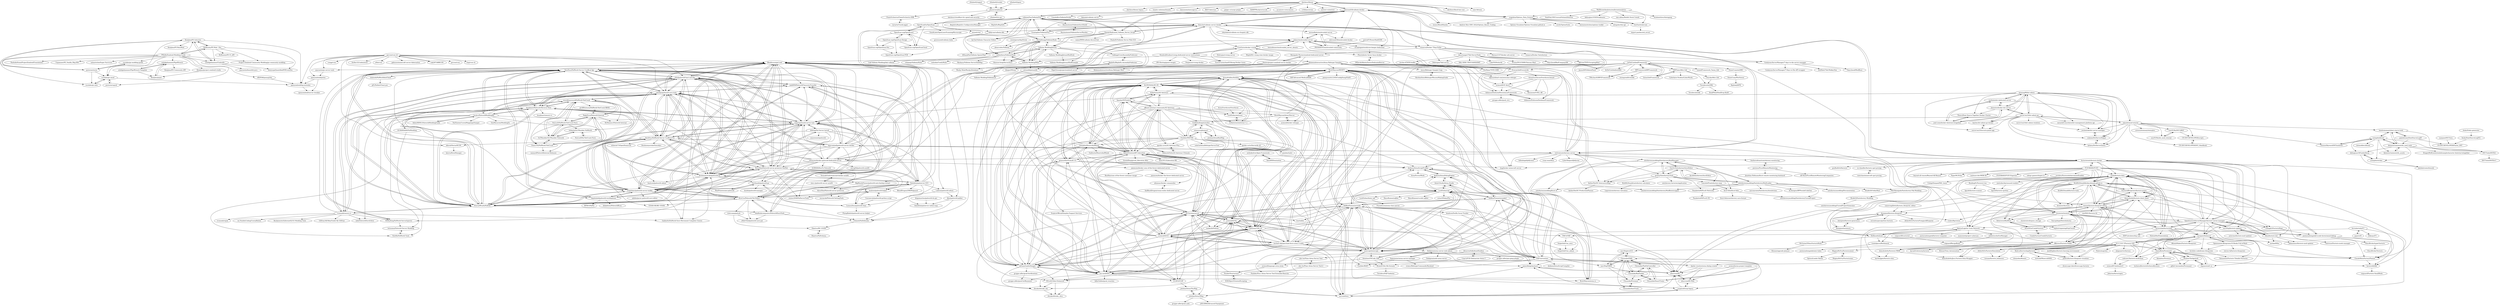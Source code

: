 digraph G {
"z0mbie42/signal" -> "phasersec/phaser"
"z0mbie42/rocket" -> "phasersec/phaser"
"Goz3rr/SatisfactorySaveEditor" -> "AyrA/SatisfactorySaveEditor"
"Goz3rr/SatisfactorySaveEditor" -> "satisfactorymodding/SatisfactoryModManager"
"Goz3rr/SatisfactorySaveEditor" -> "ficsit-felix/ficsit-felix"
"Goz3rr/SatisfactorySaveEditor" -> "satisfactorymodding/SatisfactoryModLoader"
"Goz3rr/SatisfactorySaveEditor" -> "LancelotP/satisfactory-map"
"Goz3rr/SatisfactorySaveEditor" -> "greeny/SatisfactoryTools"
"Goz3rr/SatisfactorySaveEditor" -> "AnthorNet/SC-InteractiveMap"
"ficsit-felix/ficsit-felix" -> "ficsit-felix/satisfactory-save-format"
"ficsit-felix/ficsit-felix" -> "satisfactorymodding/SatisfactoryUnrealProject"
"LancelotP/satisfactory-map" -> "ficsit-felix/ficsit-felix"
"satisfactorymodding/SatisfactoryModManager" -> "satisfactorymodding/SatisfactoryModLoader"
"satisfactorymodding/SatisfactoryModManager" -> "Goz3rr/SatisfactorySaveEditor"
"satisfactorymodding/SatisfactoryModManager" -> "satisfactorymodding/ficsit-cli"
"satisfactorymodding/SatisfactoryModManager" -> "greeny/SatisfactoryTools"
"satisfactorymodding/SatisfactoryModManager" -> "satisfactorymodding/SatisfactoryModBootstrapper"
"satisfactorymodding/SatisfactoryModManager" -> "AnthorNet/SC-InteractiveMap"
"phasersec/phaser" -> "ChainOrchestra/ChainOrchestra-SDK"
"phasersec/phaser" -> "skerkour/cloudflare-for-speed-and-security"
"phasersec/phaser" -> "z0mbie42/rz-go"
"greeny/SatisfactoryTools" -> "AnthorNet/SC-InteractiveMap"
"greeny/SatisfactoryTools" -> "Goz3rr/SatisfactorySaveEditor"
"greeny/SatisfactoryTools" -> "satisfactorymodding/SatisfactoryModManager"
"greeny/SatisfactoryTools" -> "KirkMcDonald/satisfactory-calculator"
"greeny/SatisfactoryTools" -> "satisfactorymodding/SatisfactoryModLoader"
"greeny/SatisfactoryTools" -> "satisfactory-factories/application"
"greeny/SatisfactoryTools" -> "LancelotP/satisfactory-map"
"greeny/SatisfactoryTools" -> "Panakotta00/FicsIt-Networks"
"Sparker95/Vindicta" -> "A3Antistasi/A3-Antistasi"
"Sparker95/Vindicta" -> "official-antistasi-community/A3-Antistasi"
"Sparker95/Vindicta" -> "Vdauphin/HeartsAndMinds"
"Sparker95/Vindicta" -> "KillahPotatoes/KP-Liberation"
"Sparker95/Vindicta" -> "LordGolias/antistasi"
"Sparker95/Vindicta" -> "BrettMayson/HEMTT"
"FWolfe/Zomboid-Modding-Guide" -> "MrBounty/PZ-Mod---Doc"
"FWolfe/Zomboid-Modding-Guide" -> "Konijima/PZ-Libraries"
"FWolfe/Zomboid-Modding-Guide" -> "cocolabs/pz-modding-guide"
"FWolfe/Zomboid-Modding-Guide" -> "cocolabs/pz-zdoc"
"FWolfe/Zomboid-Modding-Guide" -> "pzstorm/storm"
"FWolfe/Zomboid-Modding-Guide" -> "asledgehammer/Umbrella"
"FWolfe/Zomboid-Modding-Guide" -> "Project-Zomboid-Community-Modding/pz-community-modding"
"FWolfe/Zomboid-Modding-Guide" -> "cocolabs/pz-zmod"
"FWolfe/Zomboid-Modding-Guide" -> "pzstorm/capsid"
"FWolfe/Zomboid-Modding-Guide" -> "asledgehammer/PipeWrench"
"FWolfe/Zomboid-Modding-Guide" -> "TheIndieStone/ProjectZomboidTranslations"
"FWolfe/Zomboid-Modding-Guide" -> "Konijima/project-zomboid-studio"
"FWolfe/Zomboid-Modding-Guide" -> "Unjammer/PZ_Vanilla_Map-B41-"
"FWolfe/Zomboid-Modding-Guide" -> "cff29546/pzmap2dzi"
"FWolfe/Zomboid-Modding-Guide" -> "nolanritchie/Super-Survivors"
"gorcon/rcon-cli" -> "radj307/ARRCON"
"gorcon/rcon-cli" -> "gorcon/rcon"
"gorcon/rcon-cli" -> "itzg/rcon-cli" ["e"=1]
"gorcon/rcon-cli" -> "conqp/rcon"
"gorcon/rcon-cli" -> "Bluefissure/pal-conf"
"gorcon/rcon-cli" -> "VeroFess/PalWorld-Server-Unoffical-Api"
"gorcon/rcon-cli" -> "xNul/palworld-host-save-fix"
"gorcon/rcon-cli" -> "Drifter321/admintool" ["e"=1]
"gorcon/rcon-cli" -> "quarantin/pz-server-tools"
"gorcon/rcon-cli" -> "cheahjs/palworld-save-tools"
"gorcon/rcon-cli" -> "n0la/rcon"
"gorcon/rcon-cli" -> "gekware/minecraft-server-hibernation" ["e"=1]
"gorcon/rcon-cli" -> "openzomboid/log-extender"
"gorcon/rcon-cli" -> "openzomboid/pzlsm"
"gorcon/rcon-cli" -> "zkhssb/NectarRCON"
"satisfactorymodding/SatisfactoryModLoader" -> "satisfactorymodding/SatisfactoryModManager"
"satisfactorymodding/SatisfactoryModLoader" -> "Goz3rr/SatisfactorySaveEditor"
"satisfactorymodding/SatisfactoryModLoader" -> "satisfactorymodding/SatisfactoryModBootstrapper"
"satisfactorymodding/SatisfactoryModLoader" -> "satisfactorymodding/Documentation"
"satisfactorymodding/SatisfactoryModLoader" -> "PXA-Renegade/Satisfactory-Pak-Modding"
"satisfactorymodding/SatisfactoryModLoader" -> "satisfactorymodding/SatisfactoryUnrealProject"
"satisfactorymodding/SatisfactoryModLoader" -> "Brabb3l/UtilityMod"
"satisfactorymodding/SatisfactoryModLoader" -> "mircearoata/SatisfactoryAreaActions"
"satisfactorymodding/SatisfactoryModLoader" -> "satisfactorymodding/ficsit-cli"
"satisfactorymodding/SatisfactoryModLoader" -> "Panakotta00/FicsIt-Networks"
"satisfactorymodding/SatisfactoryModLoader" -> "Archengius/BPPseudoCodeGen" ["e"=1]
"Xeno69/Domination" -> "dedmen/ArmaScriptProfiler"
"Xeno69/Domination" -> "auQuiksilver/Apex-Framework"
"mathielo/dst-dedicated-server" -> "Jamesits/docker-dst-server"
"mathielo/dst-dedicated-server" -> "yeet-zone/docker-dontstarvetogether"
"mathielo/dst-dedicated-server" -> "qinming99/dst-admin"
"mathielo/dst-dedicated-server" -> "yechentide/dst-server-manager"
"A3Antistasi/A3-Antistasi" -> "A3Antistasi/antistasi-1.x"
"A3Antistasi/A3-Antistasi" -> "Sparker95/Vindicta"
"A3Antistasi/A3-Antistasi" -> "LordGolias/antistasi"
"A3Antistasi/A3-Antistasi" -> "official-antistasi-community/A3-Antistasi"
"A3Antistasi/A3-Antistasi" -> "KillahPotatoes/KP-Liberation"
"A3Antistasi/A3-Antistasi" -> "ArmaAchilles/Achilles"
"A3Antistasi/A3-Antistasi" -> "ALiVEOS/ALiVE.OS"
"nsimplex/ktools" -> "kleientertainment/ds_mod_tools"
"nsimplex/ktools" -> "handsomematt/dont-starve-tools"
"nsimplex/ktools" -> "ZzzzzzzSkyward/DSTmodutils"
"nsimplex/ktools" -> "dstmodders/ktools"
"nsimplex/ktools" -> "DST-Tools/DSTEd"
"nsimplex/ktools" -> "debugman18/UpAndAway"
"nsimplex/ktools" -> "nsimplex/wicker"
"nsimplex/ktools" -> "kleientertainment/ds_assets"
"TAWTonic/Altis-Life" -> "ArmaLife/Framework"
"TAWTonic/Altis-Life" -> "Cyberbyte-Studios/CyberWorks"
"TAWTonic/Altis-Life" -> "Torndeco/extDB2"
"TAWTonic/Altis-Life" -> "Itsyuka/Altis-Life"
"ClaudeMetz/FactoryPlanner" -> "factoriolib/flib"
"BrettMayson/HEMTT" -> "IDI-Systems/acre2"
"BrettMayson/HEMTT" -> "BrettMayson/arma-rs"
"BrettMayson/HEMTT" -> "KoffeinFlummi/armake2"
"BrettMayson/HEMTT" -> "LordGolias/sqf"
"BrettMayson/HEMTT" -> "KoffeinFlummi/armake"
"BrettMayson/HEMTT" -> "zen-mod/ZEN"
"BrettMayson/HEMTT" -> "nk3nny/LambsDanger"
"BrettMayson/HEMTT" -> "CBATeam/CBA_A3"
"BrettMayson/HEMTT" -> "intercept/intercept"
"BrettMayson/HEMTT" -> "ArmaAchilles/Achilles"
"BrettMayson/HEMTT" -> "SQFvm/runtime"
"BrettMayson/HEMTT" -> "KAT-Advanced-Medical/KAM"
"BrettMayson/HEMTT" -> "pennyworth12345/ConfigDumpFileIO"
"BrettMayson/HEMTT" -> "OCAP2/OCAP"
"R3voA3/3den-Enhanced" -> "diwako/diwako_dui"
"R3voA3/3den-Enhanced" -> "diwako/diwako_cbrn"
"CatalysmsServerManager/7-days-to-die-server-manager" -> "CatalysmsServerManager/7-Days-to-Die-API-wrapper"
"CatalysmsServerManager/7-days-to-die-server-manager" -> "ZehMatt/7dtd-WalkerSim"
"CatalysmsServerManager/7-days-to-die-server-manager" -> "7days2mod/ModBase"
"M3wM3w/ComfyFactorio" -> "ComfyFactory/ComfyFactorio"
"M3wM3w/ComfyFactorio" -> "Refactorio/RedMew"
"wube/factorio-data" -> "Afforess/Factorio-Stdlib"
"wube/factorio-data" -> "justarandomgeek/vscode-factoriomod-debug"
"wube/factorio-data" -> "0ptera/Logistic-Train-Network"
"wube/factorio-data" -> "KirkMcDonald/kirkmcdonald.github.io"
"wube/factorio-data" -> "Refactorio/RedMew"
"wube/factorio-data" -> "doomeer/factorio"
"wube/factorio-data" -> "clusterio/clusterio"
"wube/factorio-data" -> "Helfima/helmod"
"wube/factorio-data" -> "factoriolib/flib"
"wube/factorio-data" -> "OpenFactorioServerManager/factorio-server-manager"
"wube/factorio-data" -> "FactorioBlueprints/factorio-prints"
"wube/factorio-data" -> "deniszholob/factorio-cheat-sheet"
"wube/factorio-data" -> "malcolmriley/unused-renders"
"wube/factorio-data" -> "teoxoy/factorio-blueprint-editor"
"wube/factorio-data" -> "L0laapk3/FactorioMaps"
"L0laapk3/FactorioMaps" -> "justarandomgeek/vscode-factoriomod-debug"
"michail-nikolaev/task-force-arma-3-radio" -> "CBATeam/CBA_A3"
"michail-nikolaev/task-force-arma-3-radio" -> "IDI-Systems/acre2"
"michail-nikolaev/task-force-arma-3-radio" -> "ArmaAchilles/Achilles"
"michail-nikolaev/task-force-arma-3-radio" -> "acemod/ACE3"
"michail-nikolaev/task-force-arma-3-radio" -> "acemod/ACEX"
"michail-nikolaev/task-force-arma-3-radio" -> "ALiVEOS/ALiVE.OS"
"michail-nikolaev/task-force-arma-3-radio" -> "Dahlgren/arma-server-web-admin"
"michail-nikolaev/task-force-arma-3-radio" -> "zen-mod/ZEN"
"michail-nikolaev/task-force-arma-3-radio" -> "intercept/intercept"
"michail-nikolaev/task-force-arma-3-radio" -> "KillahPotatoes/KP-Liberation"
"michail-nikolaev/task-force-arma-3-radio" -> "R3voA3/3den-Enhanced"
"michail-nikolaev/task-force-arma-3-radio" -> "astruyk/Ares"
"michail-nikolaev/task-force-arma-3-radio" -> "nk3nny/LambsDanger"
"michail-nikolaev/task-force-arma-3-radio" -> "KoffeinFlummi/armake"
"michail-nikolaev/task-force-arma-3-radio" -> "BrettMayson/HEMTT"
"teoxoy/factorio-blueprint-editor" -> "FactorioBlueprints/factorio-prints"
"teoxoy/factorio-blueprint-editor" -> "demipixel/factorio-blueprint"
"teoxoy/factorio-blueprint-editor" -> "barthuijgen/factorio-sites"
"teoxoy/factorio-blueprint-editor" -> "clusterio/clusterio"
"teoxoy/factorio-blueprint-editor" -> "demodude4u/Factorio-FBSR"
"teoxoy/factorio-blueprint-editor" -> "factoriolab/factoriolab"
"teoxoy/factorio-blueprint-editor" -> "KirkMcDonald/kirkmcdonald.github.io"
"teoxoy/factorio-blueprint-editor" -> "trakos/fbpviewer"
"teoxoy/factorio-blueprint-editor" -> "deniszholob/factorio-cheat-sheet"
"teoxoy/factorio-blueprint-editor" -> "wube/factorio-data"
"teoxoy/factorio-blueprint-editor" -> "demodude4u/Java-Factorio-Data-Wrapper"
"teoxoy/factorio-blueprint-editor" -> "rain9441/factorio-tls"
"teoxoy/factorio-blueprint-editor" -> "DanielKote/Foreman2"
"KoffeinFlummi/armake2" -> "KoffeinFlummi/armake"
"KoffeinFlummi/armake2" -> "BrettMayson/arma-rs"
"KoffeinFlummi/armake2" -> "BrettMayson/HEMTT"
"KoffeinFlummi/armake2" -> "LordGolias/sqf"
"debugman18/UpAndAway" -> "nsimplex/wicker"
"debugman18/UpAndAway" -> "jkolokotronis/dsmods"
"deniszholob/factorio-cheat-sheet" -> "KirkMcDonald/kirkmcdonald.github.io"
"deniszholob/factorio-cheat-sheet" -> "FactorioBlueprints/factorio-prints"
"deniszholob/factorio-cheat-sheet" -> "doomeer/factorio"
"deniszholob/factorio-cheat-sheet" -> "ClaudeMetz/FactoryPlanner"
"deniszholob/factorio-cheat-sheet" -> "Afforess/Factorio-Stdlib"
"deniszholob/factorio-cheat-sheet" -> "teoxoy/factorio-blueprint-editor"
"deniszholob/factorio-cheat-sheet" -> "clusterio/clusterio"
"deniszholob/factorio-cheat-sheet" -> "wube/factorio-data"
"deniszholob/factorio-cheat-sheet" -> "L0laapk3/FactorioMaps"
"Rseding91/Factorio-Lua" -> "fgardt/factorio-spritter"
"Rseding91/Factorio-Lua" -> "fgardt/factorio-scanner"
"KirkMcDonald/satisfactory-calculator" -> "Legorin/satisfactory-calculator"
"AlwarrenSidh/ArmAToolbox" -> "Crip12/P3D-Debinarizer-Arma-3"
"AlwarrenSidh/ArmAToolbox" -> "jetelain/Arma3Map"
"AlwarrenSidh/ArmAToolbox" -> "gruppe-adler/paa-gimp-plugin"
"Crip12/P3D-Debinarizer-Arma-3" -> "AlwarrenSidh/ArmAToolbox"
"Crip12/P3D-Debinarizer-Arma-3" -> "Braini01/bis-file-formats"
"z0mbie42/goes" -> "phasersec/phaser"
"auQuiksilver/Apex-Framework" -> "Xeno69/Domination"
"auQuiksilver/Apex-Framework" -> "zen-mod/ZEN"
"SQFvm/runtime" -> "LordGolias/sqf"
"SQFvm/runtime" -> "dedmen/ArmaDebugEngine"
"SQFvm/runtime" -> "dedmen/ArmaScriptProfiler"
"SQFvm/runtime" -> "intercept/intercept"
"SQFvm/runtime" -> "kayler-renslow/arma-dialog-creator"
"SQFvm/runtime" -> "KoffeinFlummi/armake"
"SQFvm/runtime" -> "KoffeinFlummi/armake2"
"SQFvm/runtime" -> "ArmA-Studio/Arma.Studio"
"SQFvm/runtime" -> "BrettMayson/HEMTT"
"SQFvm/runtime" -> "zen-mod/ZEN"
"SQFvm/runtime" -> "ArmaAchilles/Achilles"
"SQFvm/runtime" -> "nk3nny/LambsDanger"
"SQFvm/runtime" -> "alexcroox/R3"
"SQFvm/runtime" -> "dedmen/ArmaScriptCompiler"
"Braini01/bis-file-formats" -> "Torndeco/SQF-Indenter"
"zen-mod/ZEN" -> "nk3nny/LambsDanger"
"zen-mod/ZEN" -> "ArmaAchilles/Achilles"
"zen-mod/ZEN" -> "diwako/diwako_dui"
"zen-mod/ZEN" -> "IDI-Systems/acre2"
"zen-mod/ZEN" -> "CBATeam/CBA_A3"
"zen-mod/ZEN" -> "R3voA3/3den-Enhanced"
"zen-mod/ZEN" -> "BrettMayson/HEMTT"
"zen-mod/ZEN" -> "acemod/ACEX"
"zen-mod/ZEN" -> "BrettMayson/arma-rs"
"zen-mod/ZEN" -> "AdlerSalbei/grad_trenches"
"zen-mod/ZEN" -> "KoffeinFlummi/armake2"
"zen-mod/ZEN" -> "genesis92x/VcomAI-3.0"
"zen-mod/ZEN" -> "OCAP2/OCAP"
"igorkis-scrts/Serverify-A3" -> "jymden/tadst"
"A3Antistasi/antistasi-1.x" -> "LordGolias/antistasi"
"A3Antistasi/antistasi-1.x" -> "A3Antistasi/A3-Antistasi"
"genesis92x/VcomAI-3.0" -> "ALiVEOS/ALiVE.OS"
"genesis92x/VcomAI-3.0" -> "nk3nny/LambsDanger"
"genesis92x/VcomAI-3.0" -> "SceptreOfficial/Simplex-Support-Services"
"genesis92x/VcomAI-3.0" -> "Vdauphin/HeartsAndMinds"
"genesis92x/VcomAI-3.0" -> "acemod/ACEX"
"genesis92x/VcomAI-3.0" -> "dedmen/ArmaScriptProfiler"
"m-chandler/factorio-spot-pricing" -> "vatertime/minecraft-spot-pricing"
"kleientertainment/ds_mod_tools" -> "nsimplex/ktools"
"kleientertainment/ds_mod_tools" -> "handsomematt/dont-starve-tools"
"kleientertainment/ds_mod_tools" -> "kleientertainment/ds_assets"
"kleientertainment/ds_mod_tools" -> "debugman18/UpAndAway"
"kleientertainment/ds_mod_tools" -> "DST-Tools/DSTEd"
"kleientertainment/ds_mod_tools" -> "DragonWolfLeo/extendedsamplecharacter-dontstarvetogether"
"kleientertainment/ds_mod_tools" -> "nsimplex/wicker"
"CabbageCrow/AssemblyPublicizer" -> "BepInEx/BepInEx.AssemblyPublicizer"
"jammsen/docker-the-forest-dedicated-server" -> "jammsen/docker-sons-of-the-forest-dedicated-server"
"jammsen/docker-the-forest-dedicated-server" -> "alinmear/docker-conanexiles"
"z0mbie42/rz-go" -> "phasersec/phaser"
"camerongillette/factorio_blueprint_editor" -> "demipixel/factorio-blueprint"
"nsimplex/wicker" -> "debugman18/UpAndAway"
"nsimplex/wicker" -> "jkolokotronis/dsmods"
"dedmen/ArmaScriptProfiler" -> "dedmen/ArmaDebugEngine"
"dedmen/ArmaScriptProfiler" -> "ArmaForces/Mods"
"BrettMayson/arma-rs" -> "BrettMayson/HEMTT"
"BrettMayson/arma-rs" -> "KoffeinFlummi/armake2"
"diwako/diwako_dui" -> "diwako/diwako_cbrn"
"DorHans/7DTD-SMR" -> "nicolas-f/7DTD-leaflet"
"kleientertainment/ds_assets" -> "kleientertainment/ds_mod_tools"
"alec-hs/Flaxs-Arma-Server-Tool-2" -> "alec-hs/Flaxs-Arma-Server-Tool"
"alec-hs/Flaxs-Arma-Server-Tool-2" -> "Foxlider/Fox-s-Arma-Server-Tool-Extended-Rewrite"
"theBlackDragon/conan-exiles-dedicated-server" -> "alinmear/docker-conanexiles"
"Brabb3l/Satisfactory-Modding" -> "satisfactorymodding/UnrealProjectGenerator"
"PXA-Renegade/Satisfactory-Pak-Modding" -> "Brabb3l/Satisfactory-Modding"
"acemod/ACE3" -> "CBATeam/CBA_A3"
"acemod/ACE3" -> "IDI-Systems/acre2"
"acemod/ACE3" -> "michail-nikolaev/task-force-arma-3-radio"
"acemod/ACE3" -> "ALiVEOS/ALiVE.OS"
"acemod/ACE3" -> "intercept/intercept"
"acemod/ACE3" -> "acemod/ACEX"
"acemod/ACE3" -> "ArmaAchilles/Achilles"
"acemod/ACE3" -> "zen-mod/ZEN"
"acemod/ACE3" -> "BrettMayson/HEMTT"
"acemod/ACE3" -> "KillahPotatoes/KP-Liberation"
"acemod/ACE3" -> "KoffeinFlummi/armake"
"acemod/ACE3" -> "nk3nny/LambsDanger"
"acemod/ACE3" -> "Vdauphin/HeartsAndMinds"
"acemod/ACE3" -> "genesis92x/VcomAI-3.0"
"acemod/ACE3" -> "LordGolias/sqf"
"factoriolab/factoriolab" -> "KirkMcDonald/kirkmcdonald.github.io"
"factoriolab/factoriolab" -> "teoxoy/factorio-blueprint-editor"
"factoriolab/factoriolab" -> "deniszholob/factorio-cheat-sheet"
"factoriolab/factoriolab" -> "redruin1/factorio-draftsman"
"factoriolab/factoriolab" -> "justarandomgeek/vscode-factoriomod-debug"
"factoriolab/factoriolab" -> "OpenFactorioServerManager/factorio-server-manager"
"factoriolab/factoriolab" -> "NebulaModTeam/nebula" ["e"=1]
"factoriolab/factoriolab" -> "DanielKote/Foreman2"
"factoriolab/factoriolab" -> "wube/factorio-data"
"factoriolab/factoriolab" -> "ShadowTheAge/yafc"
"factoriolab/factoriolab" -> "raynquist/balancer"
"factoriolab/factoriolab" -> "Redcrafter/verilog2factorio"
"factoriolab/factoriolab" -> "DSPCalculator/dsp-calc" ["e"=1]
"factoriolab/factoriolab" -> "ClaudeMetz/FactoryPlanner"
"factoriolab/factoriolab" -> "R-O-C-K-E-T/Factorio-SAT"
"vatertime/minecraft-spot-pricing" -> "m-chandler/factorio-spot-pricing"
"ShadowTheAge/yafc" -> "shpaass/yafc-ce"
"ShadowTheAge/yafc" -> "DanielKote/Foreman2"
"ShadowTheAge/yafc" -> "gillett-hernandez/Foreman2"
"ShadowTheAge/yafc" -> "technicalfactorio/technicalfactorio"
"tbox1911/Liberation-RX" -> "KillahPotatoes/KP-Liberation"
"OpenScanEu/OpenScan" -> "OpenScan-org/OpenScan2"
"OpenScanEu/OpenScan" -> "OpenScan-org/OpenScanCloud"
"OpenScanEu/OpenScan" -> "valheimPlus/ValheimPlus"
"OpenScanEu/OpenScan" -> "GaudiLabs/OpenLaserScanningMicroscope" ["e"=1]
"OpenScanEu/OpenScan" -> "mtytel/vital" ["e"=1]
"vinanrra/Docker-7DaysToDie" -> "Didstopia/7dtd-server"
"vinanrra/Docker-7DaysToDie" -> "CatalysmsServerManager/7-days-to-die-server-manager"
"vinanrra/Docker-7DaysToDie" -> "Hermsi1337/docker-ark-server" ["e"=1]
"vinanrra/Docker-7DaysToDie" -> "jsknnr/enshrouded-server"
"vinanrra/Docker-7DaysToDie" -> "vinanrra/Docker-Satisfactory"
"vinanrra/Docker-7DaysToDie" -> "dmustanger/7dtd-ServerTools"
"vinanrra/Docker-7DaysToDie" -> "Renegade-Master/zomboid-dedicated-server"
"raynquist/balancer" -> "R-O-C-K-E-T/Factorio-SAT"
"raynquist/balancer" -> "bcwhite-code/brians-blueprints"
"raynquist/balancer" -> "DanielKote/Foreman2"
"raynquist/balancer" -> "Opinionated-Blueprints/10-Books-Full-of-Rails"
"raynquist/balancer" -> "AKoalaMakes/Factorio-Blueprints"
"raynquist/balancer" -> "shpaass/yafc-ce"
"official-antistasi-community/A3-Antistasi" -> "Sparker95/Vindicta"
"official-antistasi-community/A3-Antistasi" -> "A3Antistasi/A3-Antistasi"
"official-antistasi-community/A3-Antistasi" -> "igorkis-scrts/A3-Antistasi-Plus"
"official-antistasi-community/A3-Antistasi" -> "KillahPotatoes/KP-Liberation"
"official-antistasi-community/A3-Antistasi" -> "SilenceIsFatto/A3-Antistasi-Ultimate"
"official-antistasi-community/A3-Antistasi" -> "genesis92x/VcomAI-3.0"
"official-antistasi-community/A3-Antistasi" -> "LordGolias/antistasi"
"official-antistasi-community/A3-Antistasi" -> "nk3nny/LambsDanger"
"official-antistasi-community/A3-Antistasi" -> "CBATeam/CBA_A3"
"official-antistasi-community/A3-Antistasi" -> "Vdauphin/HeartsAndMinds"
"official-antistasi-community/A3-Antistasi" -> "BrettMayson/Arma3Server"
"official-antistasi-community/A3-Antistasi" -> "A3Antistasi/antistasi-1.x"
"official-antistasi-community/A3-Antistasi" -> "Foxlider/FASTER"
"official-antistasi-community/A3-Antistasi" -> "ALiVEOS/ALiVE.OS"
"official-antistasi-community/A3-Antistasi" -> "GoldJohnKing/mimalloc"
"nicolas-f/7DTD-leaflet" -> "DorHans/7DTD-SMR"
"Opinionated-Blueprints/10-Books-Full-of-Rails" -> "Xeinaemm/Factorio-Tileable-Factories"
"Opinionated-Blueprints/10-Books-Full-of-Rails" -> "bcwhite-code/brians-blueprints"
"Opinionated-Blueprints/10-Books-Full-of-Rails" -> "steven-tk/factorio-blueprints"
"Opinionated-Blueprints/10-Books-Full-of-Rails" -> "raynquist/balancer"
"fugasjunior/arma-server-manager" -> "Dahlgren/arma-server-web-admin"
"fugasjunior/arma-server-manager" -> "svencc/ReforgerCommanderBackend"
"fugasjunior/arma-server-manager" -> "Foxlider/KAST"
"nihilistzsche/LtnManager" -> "raiguard/RecipeBook"
"factoriolib/flib" -> "raiguard/Factorio-SmallMods"
"jetelain/ArmaRealMap" -> "winseros/pboman3"
"KAT-Advanced-Medical/KAM" -> "BrettMayson/HEMTT"
"BrettMayson/Arma3Server" -> "acemod/docker-reforger"
"BrettMayson/Arma3Server" -> "dedmen/ArmaScriptProfiler"
"BrettMayson/Arma3Server" -> "BrettMayson/HEMTT"
"BrettMayson/Arma3Server" -> "GoldJohnKing/mimalloc"
"Panakotta00/FicsIt-Networks" -> "Panakotta00/FicsIt-OS"
"justarandomgeek/vscode-factoriomod-debug" -> "factoriolib/flib"
"justarandomgeek/vscode-factoriomod-debug" -> "wube/factorio-data"
"justarandomgeek/vscode-factoriomod-debug" -> "ClaudeMetz/FactoryPlanner"
"justarandomgeek/vscode-factoriomod-debug" -> "GlassBricks/typed-factorio"
"jetelain/Arma3Map" -> "jetelain/Arma3TacMap"
"jetelain/Arma3Map" -> "gruppe-adler/grad_meh"
"jetelain/Arma3Map" -> "y0014984/Advanced-Equipment"
"openzomboid/log-extender" -> "openzomboid/server-tweaker"
"astruyk/Ares" -> "ArmaAchilles/Achilles"
"astruyk/Ares" -> "ocapmod/ocap-legacy"
"astruyk/Ares" -> "jameslkingsley/mars"
"astruyk/Ares" -> "alexcroox/R3"
"astruyk/Ares" -> "acemod/ACEX"
"igorkis-scrts/A3-Antistasi-Plus" -> "SilenceIsFatto/A3-Antistasi-Ultimate"
"igorkis-scrts/A3-Antistasi-Plus" -> "official-antistasi-community/A3-Antistasi"
"SteezCram/extDB3" -> "SteezCram/PboViewer"
"nk3nny/LambsDanger" -> "zen-mod/ZEN"
"nk3nny/LambsDanger" -> "genesis92x/VcomAI-3.0"
"nk3nny/LambsDanger" -> "diwako/diwako_dui"
"nk3nny/LambsDanger" -> "BrettMayson/HEMTT"
"nk3nny/LambsDanger" -> "CBATeam/CBA_A3"
"nk3nny/LambsDanger" -> "IDI-Systems/acre2"
"nk3nny/LambsDanger" -> "acemod/ACEX"
"nk3nny/LambsDanger" -> "ArmaAchilles/Achilles"
"nk3nny/LambsDanger" -> "R3voA3/3den-Enhanced"
"nk3nny/LambsDanger" -> "ALiVEOS/ALiVE.OS"
"nk3nny/LambsDanger" -> "dedmen/ArmaScriptProfiler"
"nk3nny/LambsDanger" -> "gruppe-adler/grad-fortifications"
"Foxlider/FASTER" -> "winseros/pboman3"
"Foxlider/FASTER" -> "Foxlider/KAST"
"Foxlider/FASTER" -> "igorkis-scrts/A3-Antistasi-Plus"
"Foxlider/FASTER" -> "igorkis-scrts/Serverify-A3"
"Foxlider/FASTER" -> "GoldJohnKing/mimalloc"
"Foxlider/FASTER" -> "nk3nny/LambsDanger"
"Foxlider/FASTER" -> "Vdauphin/HeartsAndMinds"
"Foxlider/FASTER" -> "soda3x/ArmaReforgerServerTool"
"Foxlider/FASTER" -> "Foxlider/Fox-s-Arma-Server-Tool-Extended-Rewrite"
"Foxlider/FASTER" -> "OCAP2/OCAP"
"Foxlider/FASTER" -> "Sparker95/Vindicta"
"Foxlider/FASTER" -> "KillahPotatoes/KP-Liberation"
"Foxlider/FASTER" -> "diwako/diwako_cbrn"
"Choumiko/FARL" -> "Choumiko/TheFatController"
"Choumiko/FARL" -> "Choumiko/RailTanker"
"Choumiko/FARL" -> "Choumiko/SmartTrains"
"Choumiko/FARL" -> "Choumiko/Foreman"
"Choumiko/FARL" -> "narc0tiq/YARM"
"Choumiko/FARL" -> "narc0tiq/evoGUI"
"Choumiko/FARL" -> "Choumiko/AutoTrash"
"Choumiko/SmartTrains" -> "Choumiko/TheFatController"
"Choumiko/SmartTrains" -> "Choumiko/FARL"
"Choumiko/SmartTrains" -> "Choumiko/RailTanker"
"SceptreOfficial/Simplex-Support-Services" -> "gruppe-adler/grad-listBuymenu"
"GonVas/tickerrain" -> "yugedata/Options_Data_Science"
"GonVas/tickerrain" -> "import-pandas/ark_invest"
"lloesche/valheim-server-docker" -> "mbround18/valheim-docker"
"lloesche/valheim-server-docker" -> "valheimPlus/ValheimPlus"
"lloesche/valheim-server-docker" -> "Nimdy/Dedicated_Valheim_Server_Script"
"lloesche/valheim-server-docker" -> "Grantapher/ValheimPlus"
"lloesche/valheim-server-docker" -> "wolveix/satisfactory-server"
"lloesche/valheim-server-docker" -> "Addyvan/valheim-k8s"
"lloesche/valheim-server-docker" -> "itzg/docker-minecraft-server" ["e"=1]
"lloesche/valheim-server-docker" -> "TrueOsiris/docker-vrising"
"lloesche/valheim-server-docker" -> "rileydakota/valheim-ecs-fargate-cdk"
"lloesche/valheim-server-docker" -> "jsknnr/enshrouded-server"
"lloesche/valheim-server-docker" -> "vinanrra/Docker-7DaysToDie"
"lloesche/valheim-server-docker" -> "jammsen/docker-palworld-dedicated-server"
"lloesche/valheim-server-docker" -> "factoriotools/factorio-docker"
"lloesche/valheim-server-docker" -> "thijsvanloef/palworld-server-docker"
"lloesche/valheim-server-docker" -> "mornedhels/enshrouded-server"
"atjiu/dstmod-tutorial" -> "user919lx/DST-QREF"
"atjiu/dstmod-tutorial" -> "CN-DST-DEVELOPER/DST_Handbook"
"atjiu/dstmod-tutorial" -> "qinming99/dst-admin"
"atjiu/dstmod-tutorial" -> "ZzzzzzzSkyward/DSTmodutils"
"atjiu/dstmod-tutorial" -> "carrot-hu23/dst-admin-go"
"atjiu/dstmod-tutorial" -> "yechentide/dst-server-manager"
"atjiu/dstmod-tutorial" -> "CN-DST-DEVELOPER/scripts"
"atjiu/dstmod-tutorial" -> "ilyfairy/DstServerQuery"
"atjiu/dstmod-tutorial" -> "user919lx/dst_mod_tutorial"
"atjiu/dstmod-tutorial" -> "sukeme/DstServerHelper"
"atjiu/dstmod-tutorial" -> "handsomematt/dont-starve-tools"
"atjiu/dstmod-tutorial" -> "ariwori/toomanyitemsplus"
"Nimdy/Dedicated_Valheim_Server_Script" -> "lloesche/valheim-server-docker"
"Nimdy/Dedicated_Valheim_Server_Script" -> "mbround18/valheim-docker"
"Nimdy/Dedicated_Valheim_Server_Script" -> "valheimPlus/ValheimPlus"
"Nimdy/Dedicated_Valheim_Server_Script" -> "RandyKnapp/ValheimMods"
"Nimdy/Dedicated_Valheim_Server_Script" -> "Valheim-Modding/Jotunn"
"Nimdy/Dedicated_Valheim_Server_Script" -> "Peabo83/Valheim-Server-Web-GUI"
"Nimdy/Dedicated_Valheim_Server_Script" -> "camm9909/valheim-discord-bot"
"Nimdy/Dedicated_Valheim_Server_Script" -> "byt3m/Valheim-Character-Editor"
"AnthorNet/SC-InteractiveMap" -> "AnthorNet/SC-ProductionPlanner"
"valheimPlus/ValheimPlus" -> "lloesche/valheim-server-docker"
"valheimPlus/ValheimPlus" -> "Grantapher/ValheimPlus"
"valheimPlus/ValheimPlus" -> "RandyKnapp/ValheimMods"
"valheimPlus/ValheimPlus" -> "mbround18/valheim-docker"
"valheimPlus/ValheimPlus" -> "Nimdy/Dedicated_Valheim_Server_Script"
"valheimPlus/ValheimPlus" -> "aedenthorn/ValheimMods"
"valheimPlus/ValheimPlus" -> "Valheim-Modding/Jotunn"
"valheimPlus/ValheimPlus" -> "BepInEx/BepInEx.ConfigurationManager" ["e"=1]
"valheimPlus/ValheimPlus" -> "Valheim-Modding/Wiki"
"valheimPlus/ValheimPlus" -> "Razzmatazzz/ValheimSaveShield"
"valheimPlus/ValheimPlus" -> "Addyvan/valheim-k8s"
"valheimPlus/ValheimPlus" -> "byt3m/Valheim-Character-Editor"
"valheimPlus/ValheimPlus" -> "OpenScanEu/OpenScan"
"valheimPlus/ValheimPlus" -> "BepInEx/BepInEx" ["e"=1]
"valheimPlus/ValheimPlus" -> "ASharpPen/Valheim.SpawnThat"
"wolveix/satisfactory-server" -> "lloesche/valheim-server-docker"
"wolveix/satisfactory-server" -> "factoriotools/factorio-docker"
"wolveix/satisfactory-server" -> "mbround18/valheim-docker"
"wolveix/satisfactory-server" -> "itzg/docker-minecraft-server" ["e"=1]
"wolveix/satisfactory-server" -> "thijsvanloef/palworld-server-docker"
"wolveix/satisfactory-server" -> "jsknnr/enshrouded-server"
"wolveix/satisfactory-server" -> "TrueOsiris/docker-vrising"
"wolveix/satisfactory-server" -> "jammsen/docker-palworld-dedicated-server"
"wolveix/satisfactory-server" -> "AnthorNet/SC-InteractiveMap"
"wolveix/satisfactory-server" -> "satisfactorymodding/SatisfactoryModManager"
"wolveix/satisfactory-server" -> "fallenbagel/jellyseerr" ["e"=1]
"wolveix/satisfactory-server" -> "featheredtoast/satisfactory-monitoring"
"wolveix/satisfactory-server" -> "crazy-max/diun" ["e"=1]
"wolveix/satisfactory-server" -> "greeny/SatisfactoryTools"
"wolveix/satisfactory-server" -> "CyferShepard/Jellystat" ["e"=1]
"skerkour/bloom" -> "yugedata/Options_Data_Science"
"skerkour/bloom" -> "skerkour/black-hat-rust" ["e"=1]
"skerkour/bloom" -> "loseys/BlackMamba" ["e"=1]
"skerkour/bloom" -> "mbround18/valheim-docker"
"skerkour/bloom" -> "phasersec/phaser"
"skerkour/bloom" -> "naia-lib/naia" ["e"=1]
"skerkour/bloom" -> "skerkour/bloom-legacy"
"skerkour/bloom" -> "lunatic-solutions/lunatic" ["e"=1]
"skerkour/bloom" -> "lemunozm/message-io" ["e"=1]
"skerkour/bloom" -> "RAUI-labs/raui" ["e"=1]
"skerkour/bloom" -> "geiger-rs/cargo-geiger" ["e"=1]
"skerkour/bloom" -> "XAMPPRocky/octocrab" ["e"=1]
"skerkour/bloom" -> "sycamore-rs/sycamore" ["e"=1]
"skerkour/bloom" -> "vrtbl/passerine" ["e"=1]
"skerkour/bloom" -> "nextest-rs/nextest" ["e"=1]
"GlassBricks/typed-factorio" -> "GlassBricks/Testorio"
"qinming99/dst-admin" -> "carrot-hu23/dst-admin-go"
"qinming99/dst-admin" -> "atjiu/dstmod-tutorial"
"qinming99/dst-admin" -> "sukeme/DstServerHelper"
"qinming99/dst-admin" -> "yechentide/dst-server-manager"
"qinming99/dst-admin" -> "Jamesits/docker-dst-server"
"qinming99/dst-admin" -> "mathielo/dst-dedicated-server"
"qinming99/dst-admin" -> "miracleEverywhere/dst-management-platform-api"
"qinming99/dst-admin" -> "kairlec/dst-admin-go-docker"
"qinming99/dst-admin" -> "ilyfairy/DstServerQuery"
"qinming99/dst-admin" -> "Thoxvi/Dont-Starve-Together-Docker-Cluster"
"qinming99/dst-admin" -> "carrot-hu23/terraria-panel-app"
"qinming99/dst-admin" -> "zaigie/palworld-server-tool"
"cocolabs/pz-zdoc" -> "cocolabs/pz-zmod"
"pzstorm/storm" -> "cocolabs/pz-modding-guide"
"pzstorm/storm" -> "cocolabs/pz-zmod"
"pzstorm/storm" -> "cocolabs/pz-zdoc"
"pzstorm/storm" -> "Konijima/PZ-Libraries"
"pzstorm/capsid" -> "cocolabs/pz-zmod"
"cocolabs/pz-modding-guide" -> "pzstorm/storm"
"JackHopkins/factorio-learning-environment" -> "piebro/factorio-blueprint-visualizer"
"Redcrafter/verilog2factorio" -> "R-O-C-K-E-T/Factorio-SAT"
"Redcrafter/verilog2factorio" -> "piebro/factorio-blueprint-visualizer"
"Redcrafter/verilog2factorio" -> "itsfrank/MinecraftHDL" ["e"=1]
"Redcrafter/verilog2factorio" -> "teoxoy/factorio-blueprint-editor"
"Redcrafter/verilog2factorio" -> "shioyadan/Konata" ["e"=1]
"Bisa/factorio-init" -> "narc0tiq/factorio-updater"
"Bisa/factorio-init" -> "OpenFactorioServerManager/factorio-server-manager"
"Bisa/factorio-init" -> "pdemonaco/factorio-mod-updater"
"Bisa/factorio-init" -> "mickael9/fac"
"Bisa/factorio-init" -> "Tantrisse/Factorio-mods-manager"
"Bisa/factorio-init" -> "FactorioBlueprints/factorio-prints"
"WallStreetAnalytics/wallstreetanalytics" -> "SamPom100/UnusualVolumeDetector" ["e"=1]
"WallStreetAnalytics/wallstreetanalytics" -> "AdityaJain1030/Stonkinator"
"WallStreetAnalytics/wallstreetanalytics" -> "yugedata/Options_Data_Science"
"WallStreetAnalytics/wallstreetanalytics" -> "iam-abbas/Reddit-Stock-Trends" ["e"=1]
"WallStreetAnalytics/wallstreetanalytics" -> "GonVas/tickerrain"
"WallStreetAnalytics/wallstreetanalytics" -> "brndnmtthws/thetagang" ["e"=1]
"Valheim-Modding/Jotunn" -> "Valheim-Modding/JotunnModStub"
"Valheim-Modding/Jotunn" -> "RandyKnapp/ValheimMods"
"Valheim-Modding/Jotunn" -> "jotunnlib/jotunnlib"
"Valheim-Modding/Jotunn" -> "aedenthorn/ValheimMods"
"Valheim-Modding/Jotunn" -> "Valheim-Modding/Wiki"
"Valheim-Modding/Jotunn" -> "blaxxun-boop/ServerSync"
"Valheim-Modding/Jotunn" -> "Valheim-Modding/JotunnModExample"
"Valheim-Modding/Jotunn" -> "ASharpPen/Valheim.SpawnThat"
"Valheim-Modding/Jotunn" -> "CabbageCrow/AssemblyPublicizer"
"RandyKnapp/ValheimMods" -> "aedenthorn/ValheimMods"
"RandyKnapp/ValheimMods" -> "Valheim-Modding/Jotunn"
"RandyKnapp/ValheimMods" -> "abearcodes/Valheim"
"RandyKnapp/ValheimMods" -> "Valheim-Modding/Wiki"
"RandyKnapp/ValheimMods" -> "ASharpPen/Valheim.SpawnThat"
"RandyKnapp/ValheimMods" -> "jotunnlib/jotunnlib"
"RandyKnapp/ValheimMods" -> "blaxxun-boop/ServerSync"
"RandyKnapp/ValheimMods" -> "valheimPlus/ValheimPlus"
"aedenthorn/ValheimMods" -> "RandyKnapp/ValheimMods"
"aedenthorn/ValheimMods" -> "Valheim-Modding/Jotunn"
"aedenthorn/ValheimMods" -> "Valheim-Modding/Wiki"
"aedenthorn/ValheimMods" -> "blaxxun-boop/ServerSync"
"aedenthorn/ValheimMods" -> "Mydayyy/Valheim-ServerSideMap"
"aedenthorn/ValheimMods" -> "Loki-Valheim-Modding/loki-valheim"
"aedenthorn/ValheimMods" -> "rolopogo/ValheimMods"
"aedenthorn/ValheimMods" -> "redseiko/ComfyMods"
"R-O-C-K-E-T/Factorio-SAT" -> "Redcrafter/verilog2factorio"
"R-O-C-K-E-T/Factorio-SAT" -> "piebro/factorio-blueprint-visualizer"
"R-O-C-K-E-T/Factorio-SAT" -> "raynquist/balancer"
"R-O-C-K-E-T/Factorio-SAT" -> "alegnani/verifactory"
"R-O-C-K-E-T/Factorio-SAT" -> "d4rkc0d3r/FactorioSimulation"
"R-O-C-K-E-T/Factorio-SAT" -> "redruin1/factorio-draftsman"
"R-O-C-K-E-T/Factorio-SAT" -> "Palats/mapshot"
"R-O-C-K-E-T/Factorio-SAT" -> "DanielKote/Foreman2"
"R-O-C-K-E-T/Factorio-SAT" -> "tzwaan/factorio_balancers"
"R-O-C-K-E-T/Factorio-SAT" -> "osimon8/CombinatorC"
"R-O-C-K-E-T/Factorio-SAT" -> "demodude4u/Factorio-FBSR"
"Addyvan/valheim-k8s" -> "grownseed/valheim-helm"
"mbround18/valheim-docker" -> "lloesche/valheim-server-docker"
"mbround18/valheim-docker" -> "valheimPlus/ValheimPlus"
"mbround18/valheim-docker" -> "Nimdy/Dedicated_Valheim_Server_Script"
"mbround18/valheim-docker" -> "skerkour/bloom"
"mbround18/valheim-docker" -> "yugedata/Options_Data_Science"
"mbround18/valheim-docker" -> "jsknnr/enshrouded-server"
"mbround18/valheim-docker" -> "wolveix/satisfactory-server"
"mbround18/valheim-docker" -> "CanadaBry/ValheimDocker"
"mbround18/valheim-docker" -> "mbround18/enshrouded-docker"
"mbround18/valheim-docker" -> "fakundo/valheim-server"
"mbround18/valheim-docker" -> "vinanrra/Docker-7DaysToDie"
"mbround18/valheim-docker" -> "loseys/BlackMamba" ["e"=1]
"mbround18/valheim-docker" -> "Grantapher/ValheimPlus"
"mbround18/valheim-docker" -> "escapingnetwork/core-keeper-dedicated"
"mbround18/valheim-docker" -> "jammsen/docker-palworld-dedicated-server"
"Torndeco/extDB2" -> "DeadP4xel/SealDrop-KotH"
"Torndeco/extDB2" -> "Torndeco/extdb"
"yugedata/Options_Data_Science" -> "GonVas/tickerrain"
"yugedata/Options_Data_Science" -> "Andrew-Reis-SMU-2022/Options_Based_Trading" ["e"=1]
"yugedata/Options_Data_Science" -> "Options-Visualizer/Options-Visualizer.github.io" ["e"=1]
"yugedata/Options_Data_Science" -> "skerkour/bloom"
"yugedata/Options_Data_Science" -> "sirnfs/OptionSuite" ["e"=1]
"yugedata/Options_Data_Science" -> "loseys/BlackMamba" ["e"=1]
"yugedata/Options_Data_Science" -> "hermeneuticlens/options-toolkit" ["e"=1]
"yugedata/Options_Data_Science" -> "alexgolec/tda-api" ["e"=1]
"winseros/pboman3" -> "Foxlider/FASTER"
"winseros/pboman3" -> "GoldJohnKing/mimalloc"
"winseros/pboman3" -> "OCAP2/OCAP"
"winseros/pboman3" -> "jetelain/ArmaRealMap"
"Valheim-Modding/Wiki" -> "Valheim-Modding/Jotunn"
"Valheim-Modding/Wiki" -> "jotunnlib/jotunnlib"
"Valheim-Modding/Wiki" -> "aedenthorn/ValheimMods"
"Valheim-Modding/Wiki" -> "RandyKnapp/ValheimMods"
"Valheim-Modding/Wiki" -> "Wacky-Mole/WackysDatabase"
"Razzmatazzz/ValheimSaveShield" -> "Razzmatazzz/ValheimServerWarden"
"Razzmatazzz/ValheimServerWarden" -> "Razzmatazzz/ValheimSaveShield"
"raiguard/Krastorio2" -> "raiguard/RecipeBook"
"CBATeam/CBA_A3" -> "acemod/ACE3"
"CBATeam/CBA_A3" -> "IDI-Systems/acre2"
"CBATeam/CBA_A3" -> "ALiVEOS/ALiVE.OS"
"CBATeam/CBA_A3" -> "michail-nikolaev/task-force-arma-3-radio"
"CBATeam/CBA_A3" -> "acemod/ACEX"
"CBATeam/CBA_A3" -> "zen-mod/ZEN"
"CBATeam/CBA_A3" -> "intercept/intercept"
"CBATeam/CBA_A3" -> "ArmaAchilles/Achilles"
"CBATeam/CBA_A3" -> "BrettMayson/HEMTT"
"CBATeam/CBA_A3" -> "nk3nny/LambsDanger"
"CBATeam/CBA_A3" -> "KillahPotatoes/KP-Liberation"
"CBATeam/CBA_A3" -> "KoffeinFlummi/armake"
"CBATeam/CBA_A3" -> "astruyk/Ares"
"CBATeam/CBA_A3" -> "TMF3/TMF"
"CBATeam/CBA_A3" -> "diwako/diwako_dui"
"Armitxes/VSCode_SQF" -> "ArmA-Studio/Arma.Studio"
"Armitxes/VSCode_SQF" -> "ocapmod/ocap-legacy"
"Armitxes/VSCode_SQF" -> "Braini01/bis-file-formats"
"Armitxes/VSCode_SQF" -> "acemod/language-arma-atom"
"Itsyuka/Altis-Life" -> "Torndeco/extDB2"
"headswe/Swifty-Issue-Tracker" -> "Sniperhid/1tac_admin"
"bbepis/NStrip" -> "BepInEx/BepInEx.AssemblyPublicizer"
"lyriarte/TrackLogger" -> "ChainOrchestra/ChainOrchestra-SDK"
"ComfyFactory/ComfyFactorio" -> "M3wM3w/ComfyFactorio"
"Dahlgren/arma-server-web-admin" -> "dedmen/ArmaScriptProfiler"
"Dahlgren/arma-server-web-admin" -> "alexcroox/R3"
"Dahlgren/arma-server-web-admin" -> "Dahlgren/node-arma-server"
"Dahlgren/arma-server-web-admin" -> "fugasjunior/arma-server-manager"
"Dahlgren/arma-server-web-admin" -> "dedmen/ArmaDebugEngine"
"Dahlgren/arma-server-web-admin" -> "KoffeinFlummi/armake"
"Dahlgren/arma-server-web-admin" -> "ArmaAchilles/Achilles"
"Dahlgren/arma-server-web-admin" -> "alec-hs/Flaxs-Arma-Server-Tool"
"Dahlgren/arma-server-web-admin" -> "LordGolias/sqf"
"Dahlgren/arma-server-web-admin" -> "michail-nikolaev/task-force-arma-3-radio"
"Dahlgren/arma-server-web-admin" -> "jameslkingsley/mars"
"patrix87/PowerShellGSM" -> "PR3SIDENT/enshrouded-community"
"jotunnlib/jotunnlib" -> "Valheim-Modding/ValheimLib"
"OCAP2/OCAP" -> "jetelain/Arma3TacMap"
"X39/ObjectOrientedScripting" -> "NouberNou/carma2"
"porisius/FicsitRemoteMonitoring" -> "AP-Hunt/FicsitRemoteMonitoringCompanion"
"porisius/FicsitRemoteMonitoring" -> "Jonathan-Hofmann/ficsit-remote-monitoring-dasboard"
"porisius/FicsitRemoteMonitoring" -> "featheredtoast/satisfactory-monitoring"
"narc0tiq/evoGUI" -> "narc0tiq/YARM"
"narc0tiq/evoGUI" -> "Choumiko/FARL"
"SteezCram/PboViewer" -> "RaJiska/JAPM"
"sweetgiorni/AnyPortal" -> "abearcodes/Valheim"
"Valheim-Modding/JotunnModStub" -> "Valheim-Modding/JotunnModExample"
"cocolabs/pz-zmod" -> "cocolabs/pz-zdoc"
"cocolabs/pz-zmod" -> "pzstorm/capsid"
"cocolabs/pz-zmod" -> "openzomboid/log-extender"
"Choumiko/Foreman" -> "Choumiko/AutoTrash"
"jetelain/Arma3TacMap" -> "jetelain/Arma3Map"
"OpenScan-org/OpenScan2" -> "OpenScan-org/OpenScan-Design"
"OpenScan-org/OpenScan2" -> "OpenScan-org/OpenScanCloud"
"OpenScan-org/OpenScan2" -> "OpenScanEu/OpenScan"
"OpenScan-org/OpenScan2" -> "OpenScan-org/OpenScan-PCB"
"OpenScan-org/OpenScan2" -> "OpenScan-org/OpenScan-Doc"
"dmustanger/7dtd-ServerTools" -> "CatalysmsServerManager/7-days-to-die-server-manager"
"dmustanger/7dtd-ServerTools" -> "Prisma501/CSMM-Patrons-Mod"
"dmustanger/7dtd-ServerTools" -> "7days2mod/BadCompanySM"
"dmustanger/7dtd-ServerTools" -> "djkrose/7DTD-ScriptingMod"
"dmustanger/7dtd-ServerTools" -> "Didstopia/7dtd-server"
"dmustanger/7dtd-ServerTools" -> "HAL-NINE-THOUSAND/DMT"
"dmustanger/7dtd-ServerTools" -> "LakeYS/Dishorde"
"dmustanger/7dtd-ServerTools" -> "nicolas-f/7DTD-leaflet"
"KirkMcDonald/kirkmcdonald.github.io" -> "KirkMcDonald/factorio-tools"
"KirkMcDonald/kirkmcdonald.github.io" -> "factoriolab/factoriolab"
"KirkMcDonald/kirkmcdonald.github.io" -> "deniszholob/factorio-cheat-sheet"
"KirkMcDonald/kirkmcdonald.github.io" -> "FactorioBlueprints/factorio-prints"
"KirkMcDonald/kirkmcdonald.github.io" -> "wube/factorio-data"
"KirkMcDonald/kirkmcdonald.github.io" -> "teoxoy/factorio-blueprint-editor"
"KirkMcDonald/kirkmcdonald.github.io" -> "Helfima/helmod"
"KirkMcDonald/kirkmcdonald.github.io" -> "demipixel/factorio-blueprint"
"KirkMcDonald/kirkmcdonald.github.io" -> "doomeer/factorio"
"KirkMcDonald/kirkmcdonald.github.io" -> "Refactorio/RedMew"
"KirkMcDonald/kirkmcdonald.github.io" -> "ClaudeMetz/FactoryPlanner"
"KirkMcDonald/kirkmcdonald.github.io" -> "raynquist/balancer"
"KirkMcDonald/kirkmcdonald.github.io" -> "demodude4u/Factorio-FBSR"
"KirkMcDonald/kirkmcdonald.github.io" -> "Afforess/Factorio-Stdlib"
"KirkMcDonald/kirkmcdonald.github.io" -> "0ptera/Logistic-Train-Network"
"OpenScan-org/OpenScan-Design" -> "OpenScan-org/OpenScan-PCB"
"OpenScan-org/OpenScan-Design" -> "OpenScan-org/OpenScan2"
"OpenScan-org/OpenScan-Design" -> "OpenScan-org/OpenScan-Doc"
"OpenScan-org/OpenScan-Design" -> "OpenScan-org/OpenScanCloud"
"KoffeinFlummi/armake" -> "KoffeinFlummi/armake2"
"KoffeinFlummi/armake" -> "LordGolias/sqf"
"KoffeinFlummi/armake" -> "acemod/language-arma-atom"
"KoffeinFlummi/armake" -> "intercept/intercept"
"KoffeinFlummi/armake" -> "bux/tabler"
"KoffeinFlummi/armake" -> "alexcroox/R3"
"KoffeinFlummi/armake" -> "BrettMayson/HEMTT"
"KoffeinFlummi/armake" -> "acemod/ACEX"
"KoffeinFlummi/armake" -> "toadie2k/NIArms"
"KoffeinFlummi/armake" -> "IDI-Systems/acre2"
"KoffeinFlummi/armake" -> "jameslkingsley/mars"
"KoffeinFlummi/armake" -> "BrettMayson/arma-rs"
"KoffeinFlummi/armake" -> "dedmen/ArmaScriptProfiler"
"KoffeinFlummi/armake" -> "headswe/Swifty-Issue-Tracker"
"BohemiaInteractive/Arma-Reforger-Samples" -> "BohemiaInteractive/Arma-Reforger-Misc"
"BohemiaInteractive/Arma-Reforger-Samples" -> "ofpisnotdead-com/awesome-reforger"
"BohemiaInteractive/Arma-Reforger-Samples" -> "IDI-Systems/acre2"
"BohemiaInteractive/Arma-Reforger-Samples" -> "Arkensor/EnfusionPersistenceFramework"
"BohemiaInteractive/Arma-Reforger-Samples" -> "EveronLife/EveronLife"
"BohemiaInteractive/Arma-Reforger-Samples" -> "acemod/ACE-Anvil"
"BohemiaInteractive/Arma-Reforger-Samples" -> "BrettMayson/HEMTT"
"BohemiaInteractive/Arma-Reforger-Samples" -> "zen-mod/ZEN"
"BohemiaInteractive/Arma-Reforger-Samples" -> "acemod/docker-reforger"
"BohemiaInteractive/Arma-Reforger-Samples" -> "exocs/Reforger-Sample-Coop"
"BohemiaInteractive/Arma-Reforger-Samples" -> "intercept/intercept"
"BohemiaInteractive/Arma-Reforger-Samples" -> "CBATeam/CBA_A3"
"BohemiaInteractive/Arma-Reforger-Samples" -> "nk3nny/LambsDanger"
"BohemiaInteractive/Arma-Reforger-Samples" -> "michail-nikolaev/task-force-arma-3-radio"
"BohemiaInteractive/Arma-Reforger-Samples" -> "dedmen/ArmaScriptProfiler"
"DanielKote/Foreman2" -> "shpaass/yafc-ce"
"DanielKote/Foreman2" -> "ShadowTheAge/yafc"
"DanielKote/Foreman2" -> "gillett-hernandez/Foreman2"
"DanielKote/Foreman2" -> "technicalfactorio/technicalfactorio"
"DanielKote/Foreman2" -> "ClaudeMetz/FactoryPlanner"
"DanielKote/Foreman2" -> "Rybadour/Foreman"
"DanielKote/Foreman2" -> "redruin1/factorio-draftsman"
"CN-DST-DEVELOPER/DST_Handbook" -> "CN-DST-DEVELOPER/scripts"
"Renegade-Master/zomboid-dedicated-server" -> "Danixu/project-zomboid-server-docker"
"Renegade-Master/zomboid-dedicated-server" -> "PepeCitron/projectzomboid-server"
"TrueOsiris/docker-vrising" -> "StunlockStudios/vrising-dedicated-server-instructions"
"TrueOsiris/docker-vrising" -> "jsknnr/enshrouded-server"
"TrueOsiris/docker-vrising" -> "TrevorCarmichael/V-Rising-Docker-Linux"
"TrueOsiris/docker-vrising" -> "Pleut/abiotic-factor-linux-docker"
"TrueOsiris/docker-vrising" -> "Didstopia/vrising-server"
"TrueOsiris/docker-vrising" -> "alinmear/docker-conanexiles"
"TrueOsiris/docker-vrising" -> "Mephi00/v-rising-wine-docker-image"
"escapingnetwork/core-keeper-dedicated" -> "Pleut/abiotic-factor-linux-docker"
"quarantin/pz-server-tools" -> "openzomboid/pzlsm"
"cff29546/pzmap2dzi" -> "openzomboid/log-extender"
"EveronLife/EveronLife" -> "Arkensor/EnfusionPersistenceFramework"
"EveronLife/EveronLife" -> "Arkensor/EnfusionDatabaseFramework"
"EveronLife/EveronLife" -> "ofpisnotdead-com/awesome-reforger"
"EveronLife/EveronLife" -> "ArmaOverthrow/Overthrow.Arma4"
"EveronLife/EveronLife" -> "BohemiaInteractive/Arma-Reforger-Samples"
"yeet-zone/docker-dontstarvetogether" -> "Jamesits/docker-dst-server"
"yeet-zone/docker-dontstarvetogether" -> "mathielo/dst-dedicated-server"
"yeet-zone/docker-dontstarvetogether" -> "Thoxvi/Dont-Starve-Together-Docker-Cluster"
"Jamesits/docker-dst-server" -> "mathielo/dst-dedicated-server"
"Jamesits/docker-dst-server" -> "yeet-zone/docker-dontstarvetogether"
"Jamesits/docker-dst-server" -> "carrot-hu23/dst-admin-go"
"Jamesits/docker-dst-server" -> "qinming99/dst-admin"
"Jamesits/docker-dst-server" -> "Thoxvi/Dont-Starve-Together-Docker-Cluster"
"StunlockStudios/vrising-dedicated-server-instructions" -> "TrueOsiris/docker-vrising"
"StunlockStudios/vrising-dedicated-server-instructions" -> "TrevorCarmichael/V-Rising-Docker-Linux"
"StunlockStudios/vrising-dedicated-server-instructions" -> "Ponjimon/vrising-docker"
"StunlockStudios/vrising-dedicated-server-instructions" -> "IPS-Hosting/game-images"
"StunlockStudios/vrising-dedicated-server-instructions" -> "BohemiaInteractive/Arma-Reforger-Samples"
"StunlockStudios/vrising-dedicated-server-instructions" -> "Bluefissure/pal-conf"
"Vdauphin/HeartsAndMinds" -> "genesis92x/VcomAI-3.0"
"Vdauphin/HeartsAndMinds" -> "KillahPotatoes/KP-Liberation"
"Vdauphin/HeartsAndMinds" -> "Sparker95/Vindicta"
"Vdauphin/HeartsAndMinds" -> "nk3nny/LambsDanger"
"Vdauphin/HeartsAndMinds" -> "Giallustio/HeartsAndMinds"
"Vdauphin/HeartsAndMinds" -> "ALiVEOS/ALiVE.OS"
"Vdauphin/HeartsAndMinds" -> "IDI-Systems/acre2"
"Vdauphin/HeartsAndMinds" -> "zen-mod/ZEN"
"Vdauphin/HeartsAndMinds" -> "ArmaAchilles/Achilles"
"narc0tiq/YARM" -> "Choumiko/FARL"
"narc0tiq/YARM" -> "narc0tiq/evoGUI"
"narc0tiq/YARM" -> "Choumiko/Foreman"
"narc0tiq/YARM" -> "Choumiko/RailTanker"
"oorzkws/FactorioAchievementEnabler" -> "UnlegitSenpaii/FAE_Linux"
"ZzzzzzzSkyward/DSTmodutils" -> "nsimplex/ktools"
"narc0tiq/factorio-updater" -> "Bisa/factorio-init"
"narc0tiq/factorio-updater" -> "pdemonaco/factorio-mod-updater"
"narc0tiq/factorio-updater" -> "OpenFactorioServerManager/factorio-server-manager"
"narc0tiq/factorio-updater" -> "astevens/factorio-mod-updater"
"OpenScan-org/OpenScanCloud" -> "OpenScan-org/OpenScan2"
"Danixu/project-zomboid-server-docker" -> "Renegade-Master/zomboid-dedicated-server"
"Danixu/project-zomboid-server-docker" -> "PepeCitron/projectzomboid-server"
"Danixu/project-zomboid-server-docker" -> "quarantin/pz-server-tools"
"bcwhite-code/brians-blueprints" -> "Xeinaemm/Factorio-Tileable-Factories"
"sukeme/DstServerHelper" -> "yechentide/dst-server-manager"
"sukeme/DstServerHelper" -> "ilyfairy/DstServerQuery"
"ArmaOverthrow/Overthrow.Arma4" -> "Arkensor/EnfusionPersistenceFramework"
"ArmaOverthrow/Overthrow.Arma4" -> "Arkensor/EnfusionDatabaseFramework"
"ArmaOverthrow/Overthrow.Arma4" -> "acemod/ACE-Anvil"
"ArmaOverthrow/Overthrow.Arma4" -> "Kexanone/COE2_AR"
"ofpisnotdead-com/awesome-reforger" -> "acemod/ACE-Anvil"
"acemod/docker-reforger" -> "BrettMayson/Arma3Server"
"intercept/intercept" -> "KoffeinFlummi/armake"
"intercept/intercept" -> "LordGolias/sqf"
"intercept/intercept" -> "CBATeam/CBA_A3"
"intercept/intercept" -> "IDI-Systems/acre2"
"intercept/intercept" -> "SQFvm/runtime"
"intercept/intercept" -> "dedmen/ArmaScriptProfiler"
"intercept/intercept" -> "Braini01/bis-file-formats"
"intercept/intercept" -> "BrettMayson/HEMTT"
"intercept/intercept" -> "acemod/ACEX"
"intercept/intercept" -> "dedmen/ArmaDebugEngine"
"intercept/intercept" -> "ALiVEOS/ALiVE.OS"
"intercept/intercept" -> "ocapmod/ocap-legacy"
"intercept/intercept" -> "Armitxes/VSCode_SQF"
"intercept/intercept" -> "KoffeinFlummi/armake2"
"intercept/intercept" -> "acemod/ACE3"
"acemod/language-arma-atom" -> "NouberNou/carma2"
"acemod/language-arma-atom" -> "KoffeinFlummi/armake"
"exocs/Reforger-Sample-Coop" -> "Herbiie/ArmAReforgerMissionMakingGuide"
"redruin1/factorio-draftsman" -> "osimon8/CombinatorC"
"Herbiie/ArmAReforgerMissionMakingGuide" -> "exocs/Reforger-Sample-Coop"
"osimon8/CombinatorC" -> "Jobarion/factoriogen"
"yechentide/dst-server-manager" -> "sukeme/DstServerHelper"
"piebro/factorio-blueprint-visualizer" -> "R-O-C-K-E-T/Factorio-SAT"
"piebro/factorio-blueprint-visualizer" -> "drawscape-labs/drawscape-factorio"
"piebro/factorio-blueprint-visualizer" -> "Redcrafter/verilog2factorio"
"ArmaLife/Framework" -> "TAWTonic/Altis-Life"
"ArmaLife/Framework" -> "AsYetUntitled/Framework"
"asledgehammer/PipeWrench-Template" -> "asledgehammer/PipeWrench"
"asledgehammer/PipeWrench-Template" -> "Konijima/pzpw"
"GoldJohnKing/mimalloc" -> "winseros/pboman3"
"GoldJohnKing/mimalloc" -> "BrettMayson/HEMTT"
"GoldJohnKing/mimalloc" -> "jetelain/ArmaRealMap"
"GoldJohnKing/mimalloc" -> "Foxlider/FASTER"
"GoldJohnKing/mimalloc" -> "OCAP2/OCAP"
"GoldJohnKing/mimalloc" -> "jetelain/Arma3Map"
"radj307/ARRCON" -> "gorcon/rcon-cli"
"openzomboid/pzlsm" -> "openzomboid/log-extender"
"openzomboid/pzlsm" -> "openzomboid/server-tweaker"
"MrBounty/PZ-Mod---Doc" -> "MrBounty/PZ-UI_API"
"MrBounty/PZ-Mod---Doc" -> "demiurgeQuantified/PZEventDoc"
"MrBounty/PZ-Mod---Doc" -> "Project-Zomboid-Community-Modding/pz-community-modding"
"MrBounty/PZ-Mod---Doc" -> "FWolfe/Zomboid-Modding-Guide"
"MrBounty/PZ-Mod---Doc" -> "Konijima/PZ-Libraries"
"MrBounty/PZ-Mod---Doc" -> "asledgehammer/Umbrella"
"Konijima/PZ-Libraries" -> "cocolabs/pz-zmod"
"Konijima/PZ-Libraries" -> "openzomboid/log-extender"
"Konijima/PZ-Libraries" -> "pzstorm/storm"
"Konijima/PZ-Libraries" -> "asledgehammer/Umbrella"
"Konijima/PZ-Libraries" -> "Konijima/PZ-BaseMod"
"Konijima/PZ-Libraries" -> "MrBounty/PZ-Mod---Doc"
"user919lx/dst_mod_tutorial" -> "user919lx/DST-QREF"
"Choumiko/TheFatController" -> "Choumiko/SmartTrains"
"Choumiko/TheFatController" -> "Choumiko/FARL"
"Choumiko/TheFatController" -> "Choumiko/Foreman"
"Choumiko/TheFatController" -> "Choumiko/RailTanker"
"Choumiko/RailTanker" -> "Choumiko/TheFatController"
"Choumiko/RailTanker" -> "Choumiko/FARL"
"Choumiko/RailTanker" -> "Choumiko/Foreman"
"Choumiko/RailTanker" -> "Choumiko/SmartTrains"
"NouberNou/carma2" -> "X39/ObjectOrientedScripting"
"NouberNou/carma2" -> "IDI-Systems/acre2"
"Choumiko/AutoTrash" -> "Choumiko/Foreman"
"CN-DST-DEVELOPER/scripts" -> "CN-DST-DEVELOPER/DST_Handbook"
"carrot-hu23/dst-admin-go" -> "qinming99/dst-admin"
"carrot-hu23/dst-admin-go" -> "carrot-hu23/terraria-panel-app"
"carrot-hu23/dst-admin-go" -> "yechentide/dst-server-manager"
"carrot-hu23/dst-admin-go" -> "Jamesits/docker-dst-server"
"carrot-hu23/dst-admin-go" -> "kairlec/dst-admin-go-docker"
"carrot-hu23/dst-admin-go" -> "sukeme/DstServerHelper"
"carrot-hu23/dst-admin-go" -> "atjiu/dstmod-tutorial"
"carrot-hu23/dst-admin-go" -> "miracleEverywhere/dst-management-platform-api"
"carrot-hu23/dst-admin-go" -> "carrot-hu23/dst-admin-windows"
"carrot-hu23/dst-admin-go" -> "zaigie/palworld-server-tool"
"carrot-hu23/dst-admin-go" -> "ilyfairy/DstServerQuery"
"demipixel/factorio-blueprint" -> "demipixel/factorio-generators"
"demipixel/factorio-blueprint" -> "demipixel/autotorio"
"demipixel/factorio-blueprint" -> "d4rkc0d3r/FactorioPumpjackBlueprint"
"demipixel/factorio-blueprint" -> "ericmburgess/python-factorio"
"demipixel/factorio-blueprint" -> "trakos/fbpviewer"
"factoriotools/factorio-docker" -> "OpenFactorioServerManager/factorio-server-manager"
"factoriotools/factorio-docker" -> "narc0tiq/factorio-updater"
"factoriotools/factorio-docker" -> "wolveix/satisfactory-server"
"factoriotools/factorio-docker" -> "clusterio/clusterio"
"factoriotools/factorio-docker" -> "Bisa/factorio-init"
"factoriotools/factorio-docker" -> "goofball222/factorio"
"factoriotools/factorio-docker" -> "lloesche/valheim-server-docker"
"factoriotools/factorio-docker" -> "m-chandler/factorio-spot-pricing"
"factoriotools/factorio-docker" -> "raynquist/balancer"
"factoriotools/factorio-docker" -> "KirkMcDonald/kirkmcdonald.github.io"
"factoriotools/factorio-docker" -> "FUE5BASE/FUE5"
"factoriotools/factorio-docker" -> "wube/factorio-data"
"factoriotools/factorio-docker" -> "itzg/docker-minecraft-server" ["e"=1]
"factoriotools/factorio-docker" -> "ClaudeMetz/FactoryPlanner"
"factoriotools/factorio-docker" -> "0ptera/Logistic-Train-Network"
"OpenFactorioServerManager/factorio-server-manager" -> "factoriotools/factorio-docker"
"OpenFactorioServerManager/factorio-server-manager" -> "Bisa/factorio-init"
"OpenFactorioServerManager/factorio-server-manager" -> "clusterio/clusterio"
"OpenFactorioServerManager/factorio-server-manager" -> "narc0tiq/factorio-updater"
"OpenFactorioServerManager/factorio-server-manager" -> "Afforess/Factorio-Stdlib"
"OpenFactorioServerManager/factorio-server-manager" -> "wube/factorio-data"
"OpenFactorioServerManager/factorio-server-manager" -> "justarandomgeek/vscode-factoriomod-debug"
"OpenFactorioServerManager/factorio-server-manager" -> "0ptera/Logistic-Train-Network"
"OpenFactorioServerManager/factorio-server-manager" -> "mickael9/fac"
"OpenFactorioServerManager/factorio-server-manager" -> "teoxoy/factorio-blueprint-editor"
"OpenFactorioServerManager/factorio-server-manager" -> "factoriolab/factoriolab"
"OpenFactorioServerManager/factorio-server-manager" -> "FactorioBlueprints/factorio-prints"
"OpenFactorioServerManager/factorio-server-manager" -> "redruin1/factorio-draftsman"
"OpenFactorioServerManager/factorio-server-manager" -> "raynquist/balancer"
"OpenFactorioServerManager/factorio-server-manager" -> "L0laapk3/FactorioMaps"
"ALiVEOS/ALiVE.OS" -> "CBATeam/CBA_A3"
"ALiVEOS/ALiVE.OS" -> "genesis92x/VcomAI-3.0"
"ALiVEOS/ALiVE.OS" -> "acemod/ACEX"
"ALiVEOS/ALiVE.OS" -> "IDI-Systems/acre2"
"ALiVEOS/ALiVE.OS" -> "ArmaAchilles/Achilles"
"ALiVEOS/ALiVE.OS" -> "KillahPotatoes/KP-Liberation"
"ALiVEOS/ALiVE.OS" -> "nk3nny/LambsDanger"
"ALiVEOS/ALiVE.OS" -> "alexcroox/R3"
"ALiVEOS/ALiVE.OS" -> "astruyk/Ares"
"ALiVEOS/ALiVE.OS" -> "zen-mod/ZEN"
"ALiVEOS/ALiVE.OS" -> "intercept/intercept"
"ALiVEOS/ALiVE.OS" -> "acemod/ACE3"
"ALiVEOS/ALiVE.OS" -> "Vdauphin/HeartsAndMinds"
"ALiVEOS/ALiVE.OS" -> "A3Antistasi/A3-Antistasi"
"ALiVEOS/ALiVE.OS" -> "michail-nikolaev/task-force-arma-3-radio"
"trumank/uesave-rs" -> "xNul/palworld-host-save-fix"
"trumank/uesave-rs" -> "N00byKing/PalWorld-ServerInjector"
"trumank/uesave-rs" -> "burpheart/Palworld-Reverse-Note"
"trumank/uesave-rs" -> "GHFear/AESKeyFinder-By-GHFear" ["e"=1]
"trumank/uesave-rs" -> "cheahjs/palworld-save-tools"
"trumank/uesave-rs" -> "trumank/repak" ["e"=1]
"trumank/uesave-rs" -> "iebb/PalworldSaveEditor"
"trumank/uesave-rs" -> "EternalWraith/PalEdit"
"trumank/uesave-rs" -> "rm-NoobInCoding/UnrealReZen" ["e"=1]
"trumank/uesave-rs" -> "VeroFess/PalWorld-Server-Unoffical-Api"
"trumank/uesave-rs" -> "Buckminsterfullerene02/UE-Modding-Tools" ["e"=1]
"trumank/uesave-rs" -> "GalileoFe/PalWorld-Save-Movement-Complete-Tutorio"
"zkhssb/NectarRCON" -> "kenvix/RconManager"
"Grantapher/ValheimPlus" -> "valheimPlus/ValheimPlus"
"Grantapher/ValheimPlus" -> "lloesche/valheim-server-docker"
"Grantapher/ValheimPlus" -> "RandyKnapp/ValheimMods"
"Grantapher/ValheimPlus" -> "aedenthorn/ValheimMods"
"kayler-renslow/arma-dialog-creator" -> "alexcroox/R3"
"kayler-renslow/arma-dialog-creator" -> "SQFvm/runtime"
"kayler-renslow/arma-dialog-creator" -> "alexcroox/R3-Web"
"kayler-renslow/arma-dialog-creator" -> "R3voA3/3den-Enhanced"
"asledgehammer/PipeWrench" -> "asledgehammer/PipeWrench-Template"
"asledgehammer/PipeWrench" -> "Konijima/pzpw"
"asledgehammer/PipeWrench" -> "Konijima/PZ-Community-API"
"Afforess/Factorio-Stdlib" -> "wube/factorio-data"
"Afforess/Factorio-Stdlib" -> "factoriolib/flib"
"Afforess/Factorio-Stdlib" -> "MagmaMcFry/Factorissimo2"
"Afforess/Factorio-Stdlib" -> "kyranf/robotarmyfactorio"
"Afforess/Factorio-Stdlib" -> "Klonan/Total_Automization"
"Afforess/Factorio-Stdlib" -> "narc0tiq/evoGUI"
"BepInEx/BepInEx.AssemblyPublicizer" -> "bbepis/NStrip"
"BepInEx/BepInEx.AssemblyPublicizer" -> "CabbageCrow/AssemblyPublicizer"
"acemod/ACEX" -> "ArmaAchilles/Achilles"
"acemod/ACEX" -> "IDI-Systems/acre2"
"acemod/ACEX" -> "jameslkingsley/mars"
"acemod/ACEX" -> "CBATeam/CBA_A3"
"acemod/ACEX" -> "ALiVEOS/ALiVE.OS"
"acemod/ACEX" -> "toadie2k/NIArms"
"acemod/ACEX" -> "astruyk/Ares"
"jameslkingsley/mars" -> "alexcroox/R3"
"OpenScan-org/OpenScan-Doc" -> "OpenScan-org/OpenScan-PCB"
"featheredtoast/satisfactory-monitoring" -> "porisius/FicsitRemoteMonitoring"
"Konijima/pzpw" -> "asledgehammer/PipeWrench"
"RPFramework/RPFramework" -> "TMschar/A3RPGFramework"
"RPFramework/RPFramework" -> "eisengrind/liveinlife"
"RPFramework/RPFramework" -> "AsYetUntitled/Framework"
"acemod/arma-project-template" -> "alexcroox/R3"
"acemod/arma-project-template" -> "alexcroox/R3-Web"
"FUE5BASE/FUE5" -> "FUE5BASE/FUE5-Exporter"
"FUE5BASE/FUE5" -> "wube/factorio-data"
"FUE5BASE/FUE5" -> "factoriotools/factorio-docker"
"FUE5BASE/FUE5" -> "KirkMcDonald/kirkmcdonald.github.io"
"FUE5BASE/FUE5" -> "oorzkws/FactorioAchievementEnabler"
"FUE5BASE/FUE5" -> "raynquist/balancer"
"FUE5BASE/FUE5" -> "teoxoy/factorio-blueprint-editor"
"FUE5BASE/FUE5" -> "tobspr-games/shapez.io" ["e"=1]
"FUE5BASE/FUE5" -> "beyond-all-reason/Beyond-All-Reason" ["e"=1]
"FUE5BASE/FUE5" -> "clusterio/clusterio"
"FUE5BASE/FUE5" -> "factoriolab/factoriolab"
"FUE5BASE/FUE5" -> "OpenFactorioServerManager/factorio-server-manager"
"FUE5BASE/FUE5" -> "PaperMC/Folia" ["e"=1]
"FUE5BASE/FUE5" -> "deniszholob/factorio-cheat-sheet"
"FUE5BASE/FUE5" -> "malware-dev/MDK-SE" ["e"=1]
"clusterio/clusterio" -> "OpenFactorioServerManager/factorio-server-manager"
"clusterio/clusterio" -> "clusterio/subspace_storage"
"clusterio/clusterio" -> "teoxoy/factorio-blueprint-editor"
"clusterio/clusterio" -> "Refactorio/RedMew"
"clusterio/clusterio" -> "explosivegaming/ExpCluster"
"clusterio/clusterio" -> "0ptera/Logistic-Train-Network"
"clusterio/clusterio" -> "TeacupAngel/XenoIndustry"
"clusterio/clusterio" -> "wube/factorio-data"
"clusterio/clusterio" -> "narc0tiq/factorio-updater"
"clusterio/clusterio" -> "d4rkc0d3r/FactorioSimulation"
"clusterio/clusterio" -> "M3wM3w/ComfyFactorio"
"clusterio/clusterio" -> "deniszholob/factorio-cheat-sheet"
"clusterio/clusterio" -> "Afforess/Factorio-Stdlib"
"ferstaberinde/F3" -> "TMF3/TMF"
"ferstaberinde/F3" -> "japaric/f3"
"ferstaberinde/F3" -> "folkarps/F3"
"ferstaberinde/F3" -> "astruyk/Ares"
"jammsen/docker-sons-of-the-forest-dedicated-server" -> "jammsen/docker-the-forest-dedicated-server"
"jammsen/docker-sons-of-the-forest-dedicated-server" -> "RouHim/sons-of-the-forest-container-image"
"AsYetUntitled/Framework" -> "RPFramework/RPFramework"
"AsYetUntitled/Framework" -> "ArmaLife/Framework"
"AsYetUntitled/Framework" -> "Lyeed/Framework_Tanoa_Life"
"AsYetUntitled/Framework" -> "TMschar/A3RPGFramework"
"AsYetUntitled/Framework" -> "SteezCram/extDB3"
"AsYetUntitled/Framework" -> "Jason2605/AdminPanel"
"AsYetUntitled/Framework" -> "michail-nikolaev/task-force-arma-3-radio"
"AsYetUntitled/Framework" -> "TAWTonic/Altis-Life"
"AsYetUntitled/Framework" -> "CBATeam/CBA_A3"
"AsYetUntitled/Framework" -> "kayler-renslow/arma-dialog-creator"
"AsYetUntitled/Framework" -> "AsYetUntitled/extDB2"
"AsYetUntitled/Framework" -> "EveronLife/EveronLife"
"AsYetUntitled/Framework" -> "intercept/intercept"
"AsYetUntitled/Framework" -> "KillahPotatoes/KP-Liberation"
"paintdream/DontStarveLuaJIT" -> "CN-DST-DEVELOPER/Faster_DST"
"paintdream/DontStarveLuaJIT" -> "handsomematt/dont-starve-tools"
"paintdream/DontStarveLuaJIT" -> "kleientertainment/ds_mod_tools"
"troelsbjerre/Bottleneck" -> "justarandomgeek/nixie-tubes"
"ArmaOverthrow/Overthrow" -> "LordGolias/antistasi"
"SilenceIsFatto/A3-Antistasi-Ultimate" -> "igorkis-scrts/A3-Antistasi-Plus"
"SilenceIsFatto/A3-Antistasi-Ultimate" -> "official-antistasi-community/A3-Antistasi"
"asledgehammer/Umbrella" -> "demiurgeQuantified/PZEventDoc"
"asledgehammer/Umbrella" -> "quarantin/beautiful-java"
"asledgehammer/Umbrella" -> "Konijima/PZ-Libraries"
"Helfima/helmod" -> "0ptera/Logistic-Train-Network"
"Helfima/helmod" -> "troelsbjerre/Bottleneck"
"Helfima/helmod" -> "ClaudeMetz/FactoryPlanner"
"Helfima/helmod" -> "McGuten/5DimsFactorioMods"
"Helfima/helmod" -> "Afforess/Factorio-Stdlib"
"IDI-Systems/acre2" -> "acemod/ACEX"
"IDI-Systems/acre2" -> "CBATeam/CBA_A3"
"IDI-Systems/acre2" -> "BrettMayson/HEMTT"
"IDI-Systems/acre2" -> "ArmaAchilles/Achilles"
"IDI-Systems/acre2" -> "zen-mod/ZEN"
"IDI-Systems/acre2" -> "acemod/ACE3"
"IDI-Systems/acre2" -> "ALiVEOS/ALiVE.OS"
"IDI-Systems/acre2" -> "michail-nikolaev/task-force-arma-3-radio"
"IDI-Systems/acre2" -> "intercept/intercept"
"IDI-Systems/acre2" -> "KoffeinFlummi/armake"
"IDI-Systems/acre2" -> "diwako/diwako_dui"
"IDI-Systems/acre2" -> "nk3nny/LambsDanger"
"IDI-Systems/acre2" -> "toadie2k/NIArms"
"IDI-Systems/acre2" -> "bux/tabler"
"IDI-Systems/acre2" -> "KillahPotatoes/KP-Liberation"
"MagmaMcFry/Factorissimo" -> "MagmaMcFry/Factorissimo2"
"TMF3/TMF" -> "Sniperhid/1tac_misc"
"TMF3/TMF" -> "Sniperhid/1tac_admin"
"Arkensor/EnfusionDatabaseFramework" -> "Arkensor/EnfusionPersistenceFramework"
"mamjun/DST-Sora" -> "CN-DST-DEVELOPER/Faster_DST"
"ilyfairy/DstServerQuery" -> "sukeme/DstServerHelper"
"fesily/DontStarveLuaJIT2" -> "CN-DST-DEVELOPER/Faster_DST"
"ArmaAchilles/Achilles" -> "acemod/ACEX"
"ArmaAchilles/Achilles" -> "astruyk/Ares"
"ArmaAchilles/Achilles" -> "IDI-Systems/acre2"
"ArmaAchilles/Achilles" -> "zen-mod/ZEN"
"ArmaAchilles/Achilles" -> "alexcroox/R3"
"ArmaAchilles/Achilles" -> "R3voA3/3den-Enhanced"
"ArmaAchilles/Achilles" -> "jameslkingsley/mars"
"ArmaAchilles/Achilles" -> "CBATeam/CBA_A3"
"ArmaAchilles/Achilles" -> "ALiVEOS/ALiVE.OS"
"kairlec/dst-admin-go-docker" -> "carrot-hu23/terraria-panel-app"
"Sniperhid/1tac_misc" -> "Sniperhid/1tac_admin"
"ocapmod/ocap-legacy" -> "alexcroox/R3"
"ocapmod/ocap-legacy" -> "alexcroox/R3-Web"
"ocapmod/ocap-legacy" -> "jameslkingsley/mars"
"ocapmod/ocap-legacy" -> "astruyk/Ares"
"Konijima/project-zomboid-studio" -> "Konijima/pzpw"
"alexcroox/R3" -> "alexcroox/R3-Web"
"alexcroox/R3" -> "jameslkingsley/mars"
"alexcroox/R3-Web" -> "alexcroox/R3"
"alexcroox/R3-Web" -> "ocapmod/ocap-legacy"
"handsomematt/dont-starve-tools" -> "nsimplex/ktools"
"handsomematt/dont-starve-tools" -> "kleientertainment/ds_mod_tools"
"handsomematt/dont-starve-tools" -> "DST-Tools/DSTEd"
"handsomematt/dont-starve-tools" -> "paintdream/DontStarveLuaJIT"
"Arkensor/EnfusionPersistenceFramework" -> "Arkensor/EnfusionDatabaseFramework"
"Arkensor/EnfusionPersistenceFramework" -> "gruppe-adler/grad_civs"
"user919lx/DST-QREF" -> "CN-DST-DEVELOPER/scripts"
"user919lx/DST-QREF" -> "user919lx/dst_mod_tutorial"
"Okaetsu/RE-UE4SS" -> "Okaetsu/PalSchema"
"thijsvanloef/palworld-server-docker" -> "jammsen/docker-palworld-dedicated-server"
"thijsvanloef/palworld-server-docker" -> "zaigie/palworld-server-tool"
"thijsvanloef/palworld-server-docker" -> "xNul/palworld-host-save-fix"
"thijsvanloef/palworld-server-docker" -> "cheahjs/palworld-save-tools"
"thijsvanloef/palworld-server-docker" -> "VeroFess/PalWorld-Server-Unoffical-Fix"
"thijsvanloef/palworld-server-docker" -> "Hoshinonyaruko/palworld-go"
"thijsvanloef/palworld-server-docker" -> "magicbear/palworld-server-toolkit"
"thijsvanloef/palworld-server-docker" -> "EternalWraith/PalEdit"
"thijsvanloef/palworld-server-docker" -> "Bluefissure/pal-conf"
"thijsvanloef/palworld-server-docker" -> "jsknnr/enshrouded-server"
"thijsvanloef/palworld-server-docker" -> "lloesche/valheim-server-docker"
"thijsvanloef/palworld-server-docker" -> "wolveix/satisfactory-server"
"thijsvanloef/palworld-server-docker" -> "KrisCris/Palworld-Pal-Editor"
"thijsvanloef/palworld-server-docker" -> "itzg/docker-minecraft-server" ["e"=1]
"thijsvanloef/palworld-server-docker" -> "VeroFess/PalWorld-Server-Unoffical-Api"
"legoduded/palworld-worldoptions" -> "Bluefissure/pal-conf"
"legoduded/palworld-worldoptions" -> "ddakebono/PalworldRcon"
"legoduded/palworld-worldoptions" -> "RFX01/PalPal"
"legoduded/palworld-worldoptions" -> "cheahjs/palworld-save-tools"
"legoduded/palworld-worldoptions" -> "magicbear/palworld-server-toolkit"
"DFJacob/AbioticFactorDedicatedServer" -> "Pleut/abiotic-factor-linux-docker"
"VeroFess/PalWorld-Server-Unoffical-Fix" -> "VeroFess/PalWorld-Server-Unoffical-Api"
"VeroFess/PalWorld-Server-Unoffical-Fix" -> "zaigie/palworld-server-tool"
"VeroFess/PalWorld-Server-Unoffical-Fix" -> "xNul/palworld-host-save-fix"
"VeroFess/PalWorld-Server-Unoffical-Fix" -> "Hoshinonyaruko/palworld-go"
"VeroFess/PalWorld-Server-Unoffical-Fix" -> "burpheart/Palworld-Reverse-Note"
"VeroFess/PalWorld-Server-Unoffical-Fix" -> "cheahjs/palworld-save-tools"
"VeroFess/PalWorld-Server-Unoffical-Fix" -> "magicbear/palworld-server-toolkit"
"VeroFess/PalWorld-Server-Unoffical-Fix" -> "Bluefissure/pal-conf"
"VeroFess/PalWorld-Server-Unoffical-Fix" -> "KirosHan/Palworld-server-protector-DotNet"
"VeroFess/PalWorld-Server-Unoffical-Fix" -> "thijsvanloef/palworld-server-docker"
"VeroFess/PalWorld-Server-Unoffical-Fix" -> "EternalWraith/PalEdit"
"VeroFess/PalWorld-Server-Unoffical-Fix" -> "zkhssb/NectarRCON"
"VeroFess/PalWorld-Server-Unoffical-Fix" -> "limitcool/palworld-admin"
"VeroFess/PalWorld-Server-Unoffical-Fix" -> "whitechi73/OpenShamrock" ["e"=1]
"VeroFess/PalWorld-Server-Unoffical-Fix" -> "Hoshinonyaruko/Gensokyo" ["e"=1]
"burpheart/Palworld-Reverse-Note" -> "burpheart/uesave-rs"
"burpheart/Palworld-Reverse-Note" -> "VeroFess/PalWorld-Server-Unoffical-Fix"
"burpheart/Palworld-Reverse-Note" -> "cheahjs/palworld-save-tools"
"burpheart/Palworld-Reverse-Note" -> "VeroFess/PalWorld-Server-Unoffical-Api"
"burpheart/Palworld-Reverse-Note" -> "trumank/uesave-rs"
"burpheart/Palworld-Reverse-Note" -> "swordbluesword/PalWorld-NetCrack"
"burpheart/Palworld-Reverse-Note" -> "zaigie/palworld-server-tool"
"burpheart/Palworld-Reverse-Note" -> "localcc/PalworldModdingKit"
"burpheart/Palworld-Reverse-Note" -> "Hoshinonyaruko/palworld-go"
"burpheart/Palworld-Reverse-Note" -> "iebb/PalworldSaveEditor"
"burpheart/Palworld-Reverse-Note" -> "KirosHan/Palworld-server-protector-DotNet"
"burpheart/Palworld-Reverse-Note" -> "EternalWraith/PalEdit"
"burpheart/Palworld-Reverse-Note" -> "xNul/palworld-host-save-fix"
"xNul/palworld-host-save-fix" -> "cheahjs/palworld-save-tools"
"xNul/palworld-host-save-fix" -> "trumank/uesave-rs"
"xNul/palworld-host-save-fix" -> "VeroFess/PalWorld-Server-Unoffical-Fix"
"xNul/palworld-host-save-fix" -> "zaigie/palworld-server-tool"
"xNul/palworld-host-save-fix" -> "Hoshinonyaruko/palworld-go"
"xNul/palworld-host-save-fix" -> "magicbear/palworld-server-toolkit"
"xNul/palworld-host-save-fix" -> "EternalWraith/PalEdit"
"xNul/palworld-host-save-fix" -> "thijsvanloef/palworld-server-docker"
"xNul/palworld-host-save-fix" -> "Bluefissure/pal-conf"
"xNul/palworld-host-save-fix" -> "jammsen/docker-palworld-dedicated-server"
"xNul/palworld-host-save-fix" -> "VeroFess/PalWorld-Server-Unoffical-Api"
"xNul/palworld-host-save-fix" -> "burpheart/Palworld-Reverse-Note"
"xNul/palworld-host-save-fix" -> "jmkl009/PalworldCharacterTransfer"
"xNul/palworld-host-save-fix" -> "GalileoFe/PalWorld-Save-Movement-Complete-Tutorio"
"xNul/palworld-host-save-fix" -> "KirosHan/Palworld-server-protector-DotNet"
"0ptera/Logistic-Train-Network" -> "Helfima/helmod"
"0ptera/Logistic-Train-Network" -> "nihilistzsche/LtnManager"
"0ptera/Logistic-Train-Network" -> "justarandomgeek/factorio-computer"
"0ptera/Logistic-Train-Network" -> "Afforess/Factorio-Stdlib"
"0ptera/Logistic-Train-Network" -> "narc0tiq/YARM"
"0ptera/Logistic-Train-Network" -> "mamoniot/project-cybersyn"
"0ptera/Logistic-Train-Network" -> "troelsbjerre/Bottleneck"
"zaigie/palworld-server-tool" -> "Hoshinonyaruko/palworld-go"
"zaigie/palworld-server-tool" -> "magicbear/palworld-server-toolkit"
"zaigie/palworld-server-tool" -> "KirosHan/Palworld-server-protector-DotNet"
"zaigie/palworld-server-tool" -> "VeroFess/PalWorld-Server-Unoffical-Fix"
"zaigie/palworld-server-tool" -> "cheahjs/palworld-save-tools"
"zaigie/palworld-server-tool" -> "EternalWraith/PalEdit"
"zaigie/palworld-server-tool" -> "Bluefissure/pal-conf"
"zaigie/palworld-server-tool" -> "VeroFess/PalWorld-Server-Unoffical-Api"
"zaigie/palworld-server-tool" -> "thijsvanloef/palworld-server-docker"
"zaigie/palworld-server-tool" -> "KrisCris/Palworld-Pal-Editor"
"zaigie/palworld-server-tool" -> "xNul/palworld-host-save-fix"
"zaigie/palworld-server-tool" -> "Dalufishe/palserver-GUI"
"zaigie/palworld-server-tool" -> "2lifetop/Pal-Server-Install"
"zaigie/palworld-server-tool" -> "burpheart/Palworld-Reverse-Note"
"zaigie/palworld-server-tool" -> "jmkl009/PalworldCharacterTransfer"
"KirosHan/Palworld-server-protector-DotNet" -> "zaigie/palworld-server-tool"
"KirosHan/Palworld-server-protector-DotNet" -> "Hoshinonyaruko/palworld-go"
"KirosHan/Palworld-server-protector-DotNet" -> "KirosHan/Palworld-server-protector"
"KirosHan/Palworld-server-protector-DotNet" -> "hualuoo/palworld-helper"
"KirosHan/Palworld-server-protector-DotNet" -> "Bluefissure/pal-conf"
"KirosHan/Palworld-server-protector-DotNet" -> "VeroFess/PalWorld-Server-Unoffical-Api"
"KirosHan/Palworld-server-protector-DotNet" -> "LunacyZeus/palworld-chan"
"KirosHan/Palworld-server-protector-DotNet" -> "magicbear/palworld-server-toolkit"
"KirosHan/Palworld-server-protector-DotNet" -> "winter2048/PalServerTools"
"KirosHan/Palworld-server-protector-DotNet" -> "Dalufishe/palserver-GUI"
"KirosHan/Palworld-server-protector-DotNet" -> "N00byKing/PalWorld-ServerInjector"
"KirosHan/Palworld-server-protector-DotNet" -> "cheahjs/palworld-save-tools"
"KirosHan/Palworld-server-protector-DotNet" -> "GalileoFe/PalWorld-Save-Movement-Complete-Tutorio"
"KirosHan/Palworld-server-protector-DotNet" -> "VeroFess/PalWorld-Server-Unoffical-Fix"
"KirosHan/Palworld-server-protector-DotNet" -> "Verthandii/palworld-go"
"Hoshinonyaruko/palworld-go" -> "zaigie/palworld-server-tool"
"Hoshinonyaruko/palworld-go" -> "Bluefissure/pal-conf"
"Hoshinonyaruko/palworld-go" -> "KirosHan/Palworld-server-protector-DotNet"
"Hoshinonyaruko/palworld-go" -> "VeroFess/PalWorld-Server-Unoffical-Fix"
"Hoshinonyaruko/palworld-go" -> "magicbear/palworld-server-toolkit"
"Hoshinonyaruko/palworld-go" -> "VeroFess/PalWorld-Server-Unoffical-Api"
"Hoshinonyaruko/palworld-go" -> "xNul/palworld-host-save-fix"
"Hoshinonyaruko/palworld-go" -> "Verthandii/palworld-go"
"Hoshinonyaruko/palworld-go" -> "EternalWraith/PalEdit"
"Hoshinonyaruko/palworld-go" -> "cheahjs/palworld-save-tools"
"Hoshinonyaruko/palworld-go" -> "Dalufishe/palserver-GUI"
"Hoshinonyaruko/palworld-go" -> "burpheart/Palworld-Reverse-Note"
"Hoshinonyaruko/palworld-go" -> "limitcool/palworld-admin"
"Hoshinonyaruko/palworld-go" -> "BigMouthFlower/palworld-auto-backup-restart"
"Hoshinonyaruko/palworld-go" -> "2lifetop/Pal-Server-Install"
"EternalWraith/PalEdit" -> "cheahjs/palworld-save-tools"
"EternalWraith/PalEdit" -> "magicbear/palworld-server-toolkit"
"EternalWraith/PalEdit" -> "KrisCris/Palworld-Pal-Editor"
"EternalWraith/PalEdit" -> "zaigie/palworld-server-tool"
"EternalWraith/PalEdit" -> "Bluefissure/pal-conf"
"EternalWraith/PalEdit" -> "xNul/palworld-host-save-fix"
"EternalWraith/PalEdit" -> "Hoshinonyaruko/palworld-go"
"EternalWraith/PalEdit" -> "VeroFess/PalWorld-Server-Unoffical-Api"
"EternalWraith/PalEdit" -> "swordbluesword/PalWorld-NetCrack"
"EternalWraith/PalEdit" -> "KirosHan/Palworld-server-protector-DotNet"
"EternalWraith/PalEdit" -> "VeroFess/PalWorld-Server-Unoffical-Fix"
"EternalWraith/PalEdit" -> "burpheart/Palworld-Reverse-Note"
"EternalWraith/PalEdit" -> "jmkl009/PalworldCharacterTransfer"
"EternalWraith/PalEdit" -> "trumank/uesave-rs"
"EternalWraith/PalEdit" -> "deafdudecomputers/PalworldSaveTools"
"magicbear/palworld-server-toolkit" -> "zaigie/palworld-server-tool"
"magicbear/palworld-server-toolkit" -> "EternalWraith/PalEdit"
"magicbear/palworld-server-toolkit" -> "cheahjs/palworld-save-tools"
"magicbear/palworld-server-toolkit" -> "Hoshinonyaruko/palworld-go"
"magicbear/palworld-server-toolkit" -> "Bluefissure/pal-conf"
"magicbear/palworld-server-toolkit" -> "jmkl009/PalworldCharacterTransfer"
"magicbear/palworld-server-toolkit" -> "KrisCris/Palworld-Pal-Editor"
"magicbear/palworld-server-toolkit" -> "VeroFess/PalWorld-Server-Unoffical-Api"
"magicbear/palworld-server-toolkit" -> "xNul/palworld-host-save-fix"
"magicbear/palworld-server-toolkit" -> "KirosHan/Palworld-server-protector-DotNet"
"magicbear/palworld-server-toolkit" -> "legoduded/palworld-worldoptions"
"magicbear/palworld-server-toolkit" -> "VeroFess/PalWorld-Server-Unoffical-Fix"
"magicbear/palworld-server-toolkit" -> "Dalufishe/palserver-GUI"
"magicbear/palworld-server-toolkit" -> "adefee/paver-palworld-save-editor"
"magicbear/palworld-server-toolkit" -> "GalileoFe/PalWorld-Save-Movement-Complete-Tutorio"
"shpaass/yafc-ce" -> "ShadowTheAge/yafc"
"shpaass/yafc-ce" -> "DanielKote/Foreman2"
"N00byKing/PalWorld-ServerInjector" -> "tetosama/Palworld-Server-Modding"
"N00byKing/PalWorld-ServerInjector" -> "VeroFess/PalWorld-Server-Unoffical-Api"
"cheahjs/palworld-save-tools" -> "xNul/palworld-host-save-fix"
"cheahjs/palworld-save-tools" -> "EternalWraith/PalEdit"
"cheahjs/palworld-save-tools" -> "magicbear/palworld-server-toolkit"
"cheahjs/palworld-save-tools" -> "zaigie/palworld-server-tool"
"cheahjs/palworld-save-tools" -> "swordbluesword/PalWorld-NetCrack"
"cheahjs/palworld-save-tools" -> "jmkl009/PalworldCharacterTransfer"
"cheahjs/palworld-save-tools" -> "Bluefissure/pal-conf"
"cheahjs/palworld-save-tools" -> "legoduded/palworld-worldoptions"
"cheahjs/palworld-save-tools" -> "VeroFess/PalWorld-Server-Unoffical-Fix"
"cheahjs/palworld-save-tools" -> "KrisCris/Palworld-Pal-Editor"
"cheahjs/palworld-save-tools" -> "burpheart/Palworld-Reverse-Note"
"cheahjs/palworld-save-tools" -> "Hoshinonyaruko/palworld-go"
"cheahjs/palworld-save-tools" -> "VeroFess/PalWorld-Server-Unoffical-Api"
"cheahjs/palworld-save-tools" -> "trumank/uesave-rs"
"cheahjs/palworld-save-tools" -> "KirosHan/Palworld-server-protector-DotNet"
"BigMouthFlower/palworld-auto-backup-restart" -> "KirosHan/Palworld-server-protector"
"BigMouthFlower/palworld-auto-backup-restart" -> "murayuki/Palworld-SettingTools"
"shalzuth/PalWorldAntiCheat" -> "g91/PalAntiCheat-poc"
"mornedhels/enshrouded-server" -> "jsknnr/enshrouded-server"
"mornedhels/enshrouded-server" -> "PR3SIDENT/enshrouded-community"
"mornedhels/enshrouded-server" -> "mbround18/enshrouded-docker"
"PR3SIDENT/enshrouded-community" -> "jsknnr/enshrouded-server"
"PR3SIDENT/enshrouded-community" -> "mornedhels/enshrouded-server"
"zhnkc9/skin-generator" -> "fesily/DontStarveLuaJIT2"
"diogomartino/palworld-ds-gui" -> "Dalufishe/palserver-online-map"
"jammsen/docker-palworld-dedicated-server" -> "thijsvanloef/palworld-server-docker"
"jammsen/docker-palworld-dedicated-server" -> "xNul/palworld-host-save-fix"
"jammsen/docker-palworld-dedicated-server" -> "zaigie/palworld-server-tool"
"jammsen/docker-palworld-dedicated-server" -> "Hoshinonyaruko/palworld-go"
"jammsen/docker-palworld-dedicated-server" -> "nitrog0d/palworld-arm64"
"jammsen/docker-palworld-dedicated-server" -> "VeroFess/PalWorld-Server-Unoffical-Fix"
"jammsen/docker-palworld-dedicated-server" -> "Bluefissure/pal-conf"
"jammsen/docker-palworld-dedicated-server" -> "cheahjs/palworld-save-tools"
"jammsen/docker-palworld-dedicated-server" -> "jammsen/docker-sons-of-the-forest-dedicated-server"
"jammsen/docker-palworld-dedicated-server" -> "A1RM4X/HowTo-Palworld"
"jammsen/docker-palworld-dedicated-server" -> "magicbear/palworld-server-toolkit"
"jammsen/docker-palworld-dedicated-server" -> "EternalWraith/PalEdit"
"jammsen/docker-palworld-dedicated-server" -> "KirosHan/Palworld-server-protector-DotNet"
"jammsen/docker-palworld-dedicated-server" -> "lloesche/valheim-server-docker"
"jammsen/docker-palworld-dedicated-server" -> "jsknnr/enshrouded-server"
"localcc/PalworldModdingKit" -> "AidenM6901/PalworldModdingGuide"
"localcc/PalworldModdingKit" -> "KURAMAAA0/PalModding"
"localcc/PalworldModdingKit" -> "UE4SS-RE/RE-UE4SS" ["e"=1]
"localcc/PalworldModdingKit" -> "VeroFess/PalWorld-Server-Unoffical-Api"
"localcc/PalworldModdingKit" -> "burpheart/Palworld-Reverse-Note"
"localcc/PalworldModdingKit" -> "cheahjs/palworld-save-tools"
"localcc/PalworldModdingKit" -> "tetosama/Palworld-Server-Modding"
"localcc/PalworldModdingKit" -> "EternalWraith/PalEdit"
"localcc/PalworldModdingKit" -> "NattKh/PalWorld-Tools"
"localcc/PalworldModdingKit" -> "zaigie/palworld-server-tool"
"localcc/PalworldModdingKit" -> "TheNaeem/UnrealMappingsDumper" ["e"=1]
"localcc/PalworldModdingKit" -> "ToniMacaroni/ModdingEx"
"AidenM6901/PalworldModdingGuide" -> "localcc/PalworldModdingKit"
"jsknnr/enshrouded-server" -> "mornedhels/enshrouded-server"
"jsknnr/enshrouded-server" -> "PR3SIDENT/enshrouded-community"
"jsknnr/enshrouded-server" -> "TrueOsiris/docker-vrising"
"jsknnr/enshrouded-server" -> "escapingnetwork/core-keeper-dedicated"
"jsknnr/enshrouded-server" -> "vinanrra/Docker-7DaysToDie"
"jsknnr/enshrouded-server" -> "bonsaibauer/enshrouded_server_ubuntu"
"swordbluesword/PalWorld-NetCrack" -> "NightFyre/Palworld-Internal"
"swordbluesword/PalWorld-NetCrack" -> "NuLLxD/PalWorld-NetCrack-NuLL"
"swordbluesword/PalWorld-NetCrack" -> "SoTMaulder/SoTMaulder-Palworld"
"swordbluesword/PalWorld-NetCrack" -> "cheahjs/palworld-save-tools"
"swordbluesword/PalWorld-NetCrack" -> "Chaos192/PalWorld-NetCrack"
"swordbluesword/PalWorld-NetCrack" -> "itzkaydo/SoTMaulder-PalWorld"
"swordbluesword/PalWorld-NetCrack" -> "MrManiacc/Palworld-Internal"
"swordbluesword/PalWorld-NetCrack" -> "burpheart/Palworld-Reverse-Note"
"swordbluesword/PalWorld-NetCrack" -> "EternalWraith/PalEdit"
"swordbluesword/PalWorld-NetCrack" -> "gir489returns/PalWorld-NetCrack-XBOX"
"Dalufishe/palserver-GUI" -> "zaigie/palworld-server-tool"
"Dalufishe/palserver-GUI" -> "jmkl009/PalworldCharacterTransfer"
"Dalufishe/palserver-GUI" -> "KirosHan/Palworld-server-protector-DotNet"
"Dalufishe/palserver-GUI" -> "magicbear/palworld-server-toolkit"
"Dalufishe/palserver-GUI" -> "Hoshinonyaruko/palworld-go"
"Dalufishe/palserver-GUI" -> "Bluefissure/pal-conf"
"Dalufishe/palserver-GUI" -> "Lukium/palworld-admin"
"Dalufishe/palserver-GUI" -> "hualuoo/palworld-helper"
"Dalufishe/palserver-GUI" -> "KrisCris/Palworld-Pal-Editor"
"Dalufishe/palserver-GUI" -> "Ultimeit/PalDefender"
"Dalufishe/palserver-GUI" -> "VeroFess/PalWorld-Server-Unoffical-Api"
"Dalufishe/palserver-GUI" -> "BloodDragon2580/Palguard"
"gir489returns/PalWorld-NetCrack-XBOX" -> "NightFyre/Palworld-Internal"
"KrisCris/Palworld-Pal-Editor" -> "EternalWraith/PalEdit"
"KrisCris/Palworld-Pal-Editor" -> "magicbear/palworld-server-toolkit"
"KrisCris/Palworld-Pal-Editor" -> "jmkl009/PalworldCharacterTransfer"
"KrisCris/Palworld-Pal-Editor" -> "zaigie/palworld-server-tool"
"KrisCris/Palworld-Pal-Editor" -> "cheahjs/palworld-save-tools"
"KrisCris/Palworld-Pal-Editor" -> "oMaN-Rod/palworld-save-pal"
"KrisCris/Palworld-Pal-Editor" -> "deafdudecomputers/PalworldSaveTools"
"KrisCris/Palworld-Pal-Editor" -> "Bluefissure/pal-conf"
"KrisCris/Palworld-Pal-Editor" -> "Dalufishe/palserver-GUI"
"KrisCris/Palworld-Pal-Editor" -> "tylercamp/palcalc"
"KrisCris/Palworld-Pal-Editor" -> "Ultimeit/PalDefender"
"KrisCris/Palworld-Pal-Editor" -> "UE4SS-RE/RE-UE4SS" ["e"=1]
"KrisCris/Palworld-Pal-Editor" -> "Hoshinonyaruko/palworld-go"
"KrisCris/Palworld-Pal-Editor" -> "xNul/palworld-host-save-fix"
"TeriyakiGod/steamcmd-docker-arm64" -> "zion-c/palworld-server-arm64"
"nitrog0d/palworld-arm64" -> "TeriyakiGod/steamcmd-docker-arm64"
"Bluefissure/pal-conf" -> "Hoshinonyaruko/palworld-go"
"Bluefissure/pal-conf" -> "zaigie/palworld-server-tool"
"Bluefissure/pal-conf" -> "legoduded/palworld-worldoptions"
"Bluefissure/pal-conf" -> "magicbear/palworld-server-toolkit"
"Bluefissure/pal-conf" -> "VeroFess/PalWorld-Server-Unoffical-Api"
"Bluefissure/pal-conf" -> "KirosHan/Palworld-server-protector-DotNet"
"Bluefissure/pal-conf" -> "EternalWraith/PalEdit"
"Bluefissure/pal-conf" -> "cheahjs/palworld-save-tools"
"Bluefissure/pal-conf" -> "VeroFess/PalWorld-Server-Unoffical-Fix"
"Bluefissure/pal-conf" -> "Ultimeit/PalDefender"
"Bluefissure/pal-conf" -> "jmkl009/PalworldCharacterTransfer"
"Bluefissure/pal-conf" -> "xNul/palworld-host-save-fix"
"Bluefissure/pal-conf" -> "Lukium/palworld-admin"
"Bluefissure/pal-conf" -> "dkoz/palworld-palbot"
"Bluefissure/pal-conf" -> "BigMouthFlower/palworld-auto-backup-restart"
"NuLLxD/PalWorld-NetCrack-NuLL" -> "SoTMaulder/SoTMaulder-Palworld"
"NuLLxD/PalWorld-NetCrack-NuLL" -> "NightFyre/Palworld-Internal"
"NuLLxD/PalWorld-NetCrack-NuLL" -> "itzkaydo/SoTMaulder-PalWorld"
"NuLLxD/PalWorld-NetCrack-NuLL" -> "swordbluesword/PalWorld-NetCrack"
"NuLLxD/PalWorld-NetCrack-NuLL" -> "Chaos192/PalWorld-NetCrack"
"Verthandii/palworld-go" -> "LunacyZeus/palworld-chan"
"Verthandii/palworld-go" -> "Arathi/palworld-manager"
"Verthandii/palworld-go" -> "hualuoo/palworld-helper"
"Verthandii/palworld-go" -> "PlexPt/awesome-palworld"
"hualuoo/palworld-helper" -> "LunacyZeus/palworld-chan"
"hualuoo/palworld-helper" -> "Cassianvale/palworld-python-script"
"hualuoo/palworld-helper" -> "winter2048/PalServerTools"
"winter2048/PalServerTools" -> "hualuoo/palworld-helper"
"2lifetop/Pal-Server-Install" -> "Verthandii/palworld-go"
"2lifetop/Pal-Server-Install" -> "zaigie/palworld-server-tool"
"2lifetop/Pal-Server-Install" -> "miaowmint/palworld"
"2lifetop/Pal-Server-Install" -> "Hoshinonyaruko/palworld-go"
"2lifetop/Pal-Server-Install" -> "LunacyZeus/palworld-chan"
"2lifetop/Pal-Server-Install" -> "winter2048/PalServerTools"
"2lifetop/Pal-Server-Install" -> "VeroFess/PalWorld-Server-Unoffical-Fix"
"d4rkc0d3r/FactorioSimulation" -> "tzwaan/factorio_balancers"
"LunacyZeus/palworld-chan" -> "hualuoo/palworld-helper"
"LunacyZeus/palworld-chan" -> "Verthandii/palworld-go"
"LunacyZeus/palworld-chan" -> "FlyingRadish/palworld-server-helper"
"Cassianvale/palworld-python-script" -> "hualuoo/palworld-helper"
"Cassianvale/palworld-python-script" -> "LunacyZeus/palworld-chan"
"jmkl009/PalworldCharacterTransfer" -> "magicbear/palworld-server-toolkit"
"jmkl009/PalworldCharacterTransfer" -> "KrisCris/Palworld-Pal-Editor"
"jmkl009/PalworldCharacterTransfer" -> "cheahjs/palworld-save-tools"
"jmkl009/PalworldCharacterTransfer" -> "deafdudecomputers/PalworldSaveTools"
"jmkl009/PalworldCharacterTransfer" -> "Dalufishe/palserver-GUI"
"demodude4u/Factorio-FBSR" -> "demodude4u/Java-Factorio-Data-Wrapper"
"demodude4u/Factorio-FBSR" -> "barthuijgen/factorio-sites"
"japaric/f3" -> "ferstaberinde/F3"
"PlexPt/awesome-palworld" -> "Verthandii/palworld-go"
"acemod/ACE-Anvil" -> "Arkensor/EnfusionPersistenceFramework"
"acemod/ACE-Anvil" -> "Kexanone/COE2_AR"
"tylercamp/palcalc" -> "Okaetsu/RE-UE4SS"
"tylercamp/palcalc" -> "oMaN-Rod/palworld-save-pal"
"Ultimeit/PalDefender" -> "Okaetsu/RE-UE4SS"
"FactorioBlueprints/factorio-prints" -> "teoxoy/factorio-blueprint-editor"
"FactorioBlueprints/factorio-prints" -> "demodude4u/Java-Factorio-Data-Wrapper"
"FactorioBlueprints/factorio-prints" -> "deniszholob/factorio-cheat-sheet"
"FactorioBlueprints/factorio-prints" -> "KirkMcDonald/kirkmcdonald.github.io"
"Chaos192/PalWorld-NetCrack" -> "xannyof/PalworldInternal-Releases"
"Chaos192/PalWorld-NetCrack" -> "SoTMaulder/SoTMaulder-Palworld"
"Chaos192/PalWorld-NetCrack" -> "NightFyre/Palworld-Internal"
"McGuten/5DimsFactorioMods" -> "Klonan/upgrade-planner"
"SoTMaulder/SoTMaulder-Palworld" -> "NuLLxD/PalWorld-NetCrack-NuLL"
"SoTMaulder/SoTMaulder-Palworld" -> "NightFyre/Palworld-Internal"
"SoTMaulder/SoTMaulder-Palworld" -> "itzkaydo/SoTMaulder-PalWorld"
"SoTMaulder/SoTMaulder-Palworld" -> "Chaos192/PalWorld-NetCrack"
"SoTMaulder/SoTMaulder-Palworld" -> "swordbluesword/PalWorld-NetCrack"
"NightFyre/Palworld-Internal" -> "SoTMaulder/SoTMaulder-Palworld"
"NightFyre/Palworld-Internal" -> "NuLLxD/PalWorld-NetCrack-NuLL"
"NightFyre/Palworld-Internal" -> "xannyof/PalworldInternal-Releases"
"NightFyre/Palworld-Internal" -> "swordbluesword/PalWorld-NetCrack"
"NightFyre/Palworld-Internal" -> "MrManiacc/Palworld-Internal"
"NightFyre/Palworld-Internal" -> "Chaos192/PalWorld-NetCrack"
"NightFyre/Palworld-Internal" -> "gir489returns/PalWorld-NetCrack-XBOX"
"KirosHan/Palworld-server-protector" -> "murayuki/Palworld-SettingTools"
"LordGolias/sqf" -> "KoffeinFlummi/armake"
"LordGolias/sqf" -> "LordGolias/linter-sqf"
"LordGolias/sqf" -> "KoffeinFlummi/armake2"
"LordGolias/sqf" -> "BrettMayson/HEMTT"
"LordGolias/sqf" -> "SQFvm/runtime"
"LordGolias/sqf" -> "intercept/intercept"
"LordGolias/sqf" -> "ArmA-Studio/Arma.Studio"
"LordGolias/sqf" -> "SkaceKamen/sqflint"
"LordGolias/sqf" -> "SkaceKamen/vscode-sqflint"
"LordGolias/sqf" -> "arma3/DokanPbo"
"LordGolias/sqf" -> "dedmen/ArmaDebugEngine"
"LordGolias/sqf" -> "alexcroox/R3"
"zion-c/palworld-server-arm64" -> "TeriyakiGod/steamcmd-docker-arm64"
"Pleut/abiotic-factor-linux-docker" -> "DFJacob/AbioticFactorDedicatedServer"
"dkoz/palworld-palbot" -> "Ultimeit/PalDefender"
"dkoz/palworld-palbot" -> "Dalufishe/palserver-online-map"
"Lukium/palworld-admin" -> "Dalufishe/palserver-online-map"
"Lukium/palworld-admin" -> "dkoz/palworld-palbot"
"VeroFess/PalWorld-Server-Unoffical-Api" -> "VeroFess/PalWorld-Server-Unoffical-Fix"
"VeroFess/PalWorld-Server-Unoffical-Api" -> "N00byKing/PalWorld-ServerInjector"
"VeroFess/PalWorld-Server-Unoffical-Api" -> "Hoshinonyaruko/palworld-go"
"VeroFess/PalWorld-Server-Unoffical-Api" -> "zaigie/palworld-server-tool"
"VeroFess/PalWorld-Server-Unoffical-Api" -> "magicbear/palworld-server-toolkit"
"VeroFess/PalWorld-Server-Unoffical-Api" -> "Bluefissure/pal-conf"
"VeroFess/PalWorld-Server-Unoffical-Api" -> "KirosHan/Palworld-server-protector-DotNet"
"VeroFess/PalWorld-Server-Unoffical-Api" -> "burpheart/Palworld-Reverse-Note"
"VeroFess/PalWorld-Server-Unoffical-Api" -> "localcc/PalworldModdingKit"
"VeroFess/PalWorld-Server-Unoffical-Api" -> "cheahjs/palworld-save-tools"
"VeroFess/PalWorld-Server-Unoffical-Api" -> "legoduded/palworld-worldoptions"
"VeroFess/PalWorld-Server-Unoffical-Api" -> "jmkl009/PalworldCharacterTransfer"
"VeroFess/PalWorld-Server-Unoffical-Api" -> "EternalWraith/PalEdit"
"VeroFess/PalWorld-Server-Unoffical-Api" -> "shalzuth/PalWorldAntiCheat"
"VeroFess/PalWorld-Server-Unoffical-Api" -> "xNul/palworld-host-save-fix"
"NattKh/PalWorld-Tools" -> "tetosama/Palworld-Server-Modding"
"itzkaydo/SoTMaulder-PalWorld" -> "NuLLxD/Pal-NetCrack-NuLL"
"itzkaydo/SoTMaulder-PalWorld" -> "SoTMaulder/SoTMaulder-Palworld"
"NuLLxD/Pal-NetCrack-NuLL" -> "itzkaydo/SoTMaulder-PalWorld"
"tetosama/Palworld-Server-Modding" -> "NattKh/PalWorld-Tools"
"KURAMAAA0/PalModding" -> "NattKh/PalWorld-Tools"
"gruppe-adler/grad-fortifications" -> "gruppe-adler/grad-listBuymenu"
"alinmear/docker-conanexiles" -> "theBlackDragon/conan-exiles-dedicated-server"
"ChainOrchestra/ChainOrchestra-SDK" -> "lyriarte/TrackLogger"
"deafdudecomputers/PalworldSaveTools" -> "oMaN-Rod/palworld-save-pal"
"deafdudecomputers/PalworldSaveTools" -> "jmkl009/PalworldCharacterTransfer"
"deafdudecomputers/PalworldSaveTools" -> "Ultimeit/PalDefender"
"deafdudecomputers/PalworldSaveTools" -> "KrisCris/Palworld-Pal-Editor"
"deafdudecomputers/PalworldSaveTools" -> "cheahjs/palworld-save-tools"
"KillahPotatoes/KP-Liberation" -> "Vdauphin/HeartsAndMinds"
"KillahPotatoes/KP-Liberation" -> "CBATeam/CBA_A3"
"KillahPotatoes/KP-Liberation" -> "ALiVEOS/ALiVE.OS"
"KillahPotatoes/KP-Liberation" -> "tbox1911/Liberation-RX"
"KillahPotatoes/KP-Liberation" -> "IDI-Systems/acre2"
"KillahPotatoes/KP-Liberation" -> "A3Antistasi/A3-Antistasi"
"KillahPotatoes/KP-Liberation" -> "Sparker95/Vindicta"
"KillahPotatoes/KP-Liberation" -> "zen-mod/ZEN"
"KillahPotatoes/KP-Liberation" -> "genesis92x/VcomAI-3.0"
"KillahPotatoes/KP-Liberation" -> "official-antistasi-community/A3-Antistasi"
"KillahPotatoes/KP-Liberation" -> "ArmaAchilles/Achilles"
"KillahPotatoes/KP-Liberation" -> "nk3nny/LambsDanger"
"KillahPotatoes/KP-Liberation" -> "GreuhZbug/greuh_liberation.Altis"
"KillahPotatoes/KP-Liberation" -> "acemod/ACE3"
"KillahPotatoes/KP-Liberation" -> "michail-nikolaev/task-force-arma-3-radio"
"malcolmriley/unused-renders" -> "fgardt/factorio-spritter"
"LordGolias/antistasi" -> "A3Antistasi/antistasi-1.x"
"miracleEverywhere/dst-management-platform-api" -> "yechentide/dst-server-manager"
"MagmaMcFry/Factorissimo2" -> "MagmaMcFry/Factorissimo"
"MagmaMcFry/Factorissimo2" -> "0ptera/Loader-Redux"
"carrot-hu23/terraria-panel-app" -> "kairlec/dst-admin-go-docker"
"dedmen/ArmaDebugEngine" -> "ArmA-Studio/Arma.Studio"
"dedmen/ArmaDebugEngine" -> "dedmen/ArmaScriptProfiler"
"ArmA-Studio/Arma.Studio" -> "dedmen/ArmaDebugEngine"
"ArmA-Studio/Arma.Studio" -> "LordGolias/sqf"
"ArmA-Studio/Arma.Studio" -> "Armitxes/VSCode_SQF"
"LordGolias/linter-sqf" -> "Fusselwurm/arma-class-parser"
"Refactorio/RedMew" -> "M3wM3w/ComfyFactorio"
"Refactorio/RedMew" -> "explosivegaming/ExpCluster"
"Refactorio/RedMew" -> "wube/factorio-data"
"Thoxvi/Dont-Starve-Together-Docker-Cluster" -> "yeet-zone/docker-dontstarvetogether"
"demipixel/autotorio" -> "demipixel/factorio-generators"
"demipixel/autotorio" -> "demipixel/factorio-blueprint"
"Okaetsu/PalSchema" -> "Okaetsu/RE-UE4SS"
"DST-Tools/DSTEd" -> "DST-Tools/DSTEd-C"
"demipixel/factorio-generators" -> "demipixel/autotorio"
"demipixel/factorio-generators" -> "demipixel/factorio-blueprint"
"alec-hs/Flaxs-Arma-Server-Tool" -> "alec-hs/Flaxs-Arma-Server-Tool-2"
"z0mbie42/signal" ["l"="55.794,-7.095"]
"phasersec/phaser" ["l"="55.799,-7.157"]
"z0mbie42/rocket" ["l"="55.755,-7.122"]
"Goz3rr/SatisfactorySaveEditor" ["l"="55.945,-7.659"]
"AyrA/SatisfactorySaveEditor" ["l"="55.982,-7.673"]
"satisfactorymodding/SatisfactoryModManager" ["l"="55.942,-7.632"]
"ficsit-felix/ficsit-felix" ["l"="55.971,-7.7"]
"satisfactorymodding/SatisfactoryModLoader" ["l"="55.933,-7.687"]
"LancelotP/satisfactory-map" ["l"="55.955,-7.682"]
"greeny/SatisfactoryTools" ["l"="55.917,-7.639"]
"AnthorNet/SC-InteractiveMap" ["l"="55.935,-7.599"]
"ficsit-felix/satisfactory-save-format" ["l"="55.985,-7.722"]
"satisfactorymodding/SatisfactoryUnrealProject" ["l"="55.955,-7.712"]
"satisfactorymodding/ficsit-cli" ["l"="55.965,-7.66"]
"satisfactorymodding/SatisfactoryModBootstrapper" ["l"="55.923,-7.663"]
"ChainOrchestra/ChainOrchestra-SDK" ["l"="55.785,-7.129"]
"skerkour/cloudflare-for-speed-and-security" ["l"="55.781,-7.147"]
"z0mbie42/rz-go" ["l"="55.815,-7.133"]
"KirkMcDonald/satisfactory-calculator" ["l"="55.877,-7.665"]
"satisfactory-factories/application" ["l"="55.887,-7.638"]
"Panakotta00/FicsIt-Networks" ["l"="55.897,-7.691"]
"Sparker95/Vindicta" ["l"="56.776,-7.112"]
"A3Antistasi/A3-Antistasi" ["l"="56.763,-7.105"]
"official-antistasi-community/A3-Antistasi" ["l"="56.783,-7.126"]
"Vdauphin/HeartsAndMinds" ["l"="56.76,-7.131"]
"KillahPotatoes/KP-Liberation" ["l"="56.739,-7.112"]
"LordGolias/antistasi" ["l"="56.804,-7.088"]
"BrettMayson/HEMTT" ["l"="56.739,-7.174"]
"FWolfe/Zomboid-Modding-Guide" ["l"="56.244,-7.83"]
"MrBounty/PZ-Mod---Doc" ["l"="56.267,-7.816"]
"Konijima/PZ-Libraries" ["l"="56.244,-7.791"]
"cocolabs/pz-modding-guide" ["l"="56.217,-7.835"]
"cocolabs/pz-zdoc" ["l"="56.212,-7.811"]
"pzstorm/storm" ["l"="56.226,-7.815"]
"asledgehammer/Umbrella" ["l"="56.269,-7.8"]
"Project-Zomboid-Community-Modding/pz-community-modding" ["l"="56.273,-7.836"]
"cocolabs/pz-zmod" ["l"="56.22,-7.79"]
"pzstorm/capsid" ["l"="56.233,-7.804"]
"asledgehammer/PipeWrench" ["l"="56.259,-7.888"]
"TheIndieStone/ProjectZomboidTranslations" ["l"="56.222,-7.873"]
"Konijima/project-zomboid-studio" ["l"="56.261,-7.867"]
"Unjammer/PZ_Vanilla_Map-B41-" ["l"="56.271,-7.853"]
"cff29546/pzmap2dzi" ["l"="56.216,-7.77"]
"nolanritchie/Super-Survivors" ["l"="56.242,-7.857"]
"gorcon/rcon-cli" ["l"="56.152,-7.6"]
"radj307/ARRCON" ["l"="56.154,-7.635"]
"gorcon/rcon" ["l"="56.174,-7.651"]
"itzg/rcon-cli" ["l"="-35.324,-13.215"]
"conqp/rcon" ["l"="56.131,-7.651"]
"Bluefissure/pal-conf" ["l"="56.155,-7.465"]
"VeroFess/PalWorld-Server-Unoffical-Api" ["l"="56.152,-7.509"]
"xNul/palworld-host-save-fix" ["l"="56.121,-7.488"]
"Drifter321/admintool" ["l"="-56.861,17.771"]
"quarantin/pz-server-tools" ["l"="56.107,-7.623"]
"cheahjs/palworld-save-tools" ["l"="56.165,-7.497"]
"n0la/rcon" ["l"="56.199,-7.642"]
"gekware/minecraft-server-hibernation" ["l"="-35.413,-13.417"]
"openzomboid/log-extender" ["l"="56.195,-7.719"]
"openzomboid/pzlsm" ["l"="56.157,-7.666"]
"zkhssb/NectarRCON" ["l"="56.115,-7.579"]
"satisfactorymodding/Documentation" ["l"="55.944,-7.725"]
"PXA-Renegade/Satisfactory-Pak-Modding" ["l"="55.928,-7.738"]
"Brabb3l/UtilityMod" ["l"="55.913,-7.717"]
"mircearoata/SatisfactoryAreaActions" ["l"="55.928,-7.718"]
"Archengius/BPPseudoCodeGen" ["l"="-34.639,-26.746"]
"Xeno69/Domination" ["l"="56.646,-7.219"]
"dedmen/ArmaScriptProfiler" ["l"="56.691,-7.168"]
"auQuiksilver/Apex-Framework" ["l"="56.663,-7.206"]
"mathielo/dst-dedicated-server" ["l"="56.198,-7.197"]
"Jamesits/docker-dst-server" ["l"="56.183,-7.219"]
"yeet-zone/docker-dontstarvetogether" ["l"="56.172,-7.183"]
"qinming99/dst-admin" ["l"="56.202,-7.242"]
"yechentide/dst-server-manager" ["l"="56.223,-7.219"]
"A3Antistasi/antistasi-1.x" ["l"="56.787,-7.088"]
"ArmaAchilles/Achilles" ["l"="56.732,-7.15"]
"ALiVEOS/ALiVE.OS" ["l"="56.735,-7.135"]
"nsimplex/ktools" ["l"="56.27,-7.077"]
"kleientertainment/ds_mod_tools" ["l"="56.269,-7.056"]
"handsomematt/dont-starve-tools" ["l"="56.252,-7.088"]
"ZzzzzzzSkyward/DSTmodutils" ["l"="56.26,-7.121"]
"dstmodders/ktools" ["l"="56.243,-7.07"]
"DST-Tools/DSTEd" ["l"="56.29,-7.08"]
"debugman18/UpAndAway" ["l"="56.288,-7.045"]
"nsimplex/wicker" ["l"="56.297,-7.057"]
"kleientertainment/ds_assets" ["l"="56.266,-7.039"]
"TAWTonic/Altis-Life" ["l"="56.663,-7.014"]
"ArmaLife/Framework" ["l"="56.663,-7.048"]
"Cyberbyte-Studios/CyberWorks" ["l"="56.647,-6.99"]
"Torndeco/extDB2" ["l"="56.664,-6.963"]
"Itsyuka/Altis-Life" ["l"="56.674,-6.981"]
"ClaudeMetz/FactoryPlanner" ["l"="55.604,-7.607"]
"factoriolib/flib" ["l"="55.565,-7.583"]
"IDI-Systems/acre2" ["l"="56.719,-7.154"]
"BrettMayson/arma-rs" ["l"="56.742,-7.198"]
"KoffeinFlummi/armake2" ["l"="56.725,-7.195"]
"LordGolias/sqf" ["l"="56.704,-7.199"]
"KoffeinFlummi/armake" ["l"="56.715,-7.181"]
"zen-mod/ZEN" ["l"="56.728,-7.163"]
"nk3nny/LambsDanger" ["l"="56.743,-7.145"]
"CBATeam/CBA_A3" ["l"="56.721,-7.146"]
"intercept/intercept" ["l"="56.705,-7.167"]
"SQFvm/runtime" ["l"="56.705,-7.187"]
"KAT-Advanced-Medical/KAM" ["l"="56.779,-7.199"]
"pennyworth12345/ConfigDumpFileIO" ["l"="56.762,-7.208"]
"OCAP2/OCAP" ["l"="56.796,-7.167"]
"R3voA3/3den-Enhanced" ["l"="56.75,-7.164"]
"diwako/diwako_dui" ["l"="56.76,-7.154"]
"diwako/diwako_cbrn" ["l"="56.786,-7.152"]
"CatalysmsServerManager/7-days-to-die-server-manager" ["l"="55.95,-7.329"]
"CatalysmsServerManager/7-Days-to-Die-API-wrapper" ["l"="55.934,-7.306"]
"ZehMatt/7dtd-WalkerSim" ["l"="55.925,-7.319"]
"7days2mod/ModBase" ["l"="55.948,-7.306"]
"M3wM3w/ComfyFactorio" ["l"="55.551,-7.696"]
"ComfyFactory/ComfyFactorio" ["l"="55.54,-7.728"]
"Refactorio/RedMew" ["l"="55.561,-7.665"]
"wube/factorio-data" ["l"="55.585,-7.621"]
"Afforess/Factorio-Stdlib" ["l"="55.548,-7.606"]
"justarandomgeek/vscode-factoriomod-debug" ["l"="55.591,-7.587"]
"0ptera/Logistic-Train-Network" ["l"="55.553,-7.62"]
"KirkMcDonald/kirkmcdonald.github.io" ["l"="55.581,-7.645"]
"doomeer/factorio" ["l"="55.551,-7.645"]
"clusterio/clusterio" ["l"="55.602,-7.651"]
"Helfima/helmod" ["l"="55.534,-7.63"]
"OpenFactorioServerManager/factorio-server-manager" ["l"="55.639,-7.628"]
"FactorioBlueprints/factorio-prints" ["l"="55.621,-7.662"]
"deniszholob/factorio-cheat-sheet" ["l"="55.599,-7.631"]
"malcolmriley/unused-renders" ["l"="55.521,-7.555"]
"teoxoy/factorio-blueprint-editor" ["l"="55.598,-7.67"]
"L0laapk3/FactorioMaps" ["l"="55.581,-7.6"]
"michail-nikolaev/task-force-arma-3-radio" ["l"="56.704,-7.145"]
"acemod/ACE3" ["l"="56.714,-7.123"]
"acemod/ACEX" ["l"="56.739,-7.16"]
"Dahlgren/arma-server-web-admin" ["l"="56.688,-7.138"]
"astruyk/Ares" ["l"="56.731,-7.183"]
"demipixel/factorio-blueprint" ["l"="55.519,-7.719"]
"barthuijgen/factorio-sites" ["l"="55.577,-7.705"]
"demodude4u/Factorio-FBSR" ["l"="55.595,-7.696"]
"factoriolab/factoriolab" ["l"="55.622,-7.641"]
"trakos/fbpviewer" ["l"="55.553,-7.714"]
"demodude4u/Java-Factorio-Data-Wrapper" ["l"="55.612,-7.689"]
"rain9441/factorio-tls" ["l"="55.581,-7.719"]
"DanielKote/Foreman2" ["l"="55.631,-7.607"]
"jkolokotronis/dsmods" ["l"="56.308,-7.038"]
"Rseding91/Factorio-Lua" ["l"="55.462,-7.495"]
"fgardt/factorio-spritter" ["l"="55.487,-7.52"]
"fgardt/factorio-scanner" ["l"="55.442,-7.478"]
"Legorin/satisfactory-calculator" ["l"="55.859,-7.684"]
"AlwarrenSidh/ArmAToolbox" ["l"="56.864,-7.24"]
"Crip12/P3D-Debinarizer-Arma-3" ["l"="56.834,-7.243"]
"jetelain/Arma3Map" ["l"="56.86,-7.199"]
"gruppe-adler/paa-gimp-plugin" ["l"="56.889,-7.257"]
"Braini01/bis-file-formats" ["l"="56.772,-7.226"]
"z0mbie42/goes" ["l"="55.758,-7.157"]
"dedmen/ArmaDebugEngine" ["l"="56.682,-7.188"]
"kayler-renslow/arma-dialog-creator" ["l"="56.677,-7.164"]
"ArmA-Studio/Arma.Studio" ["l"="56.698,-7.221"]
"alexcroox/R3" ["l"="56.695,-7.178"]
"dedmen/ArmaScriptCompiler" ["l"="56.684,-7.23"]
"Torndeco/SQF-Indenter" ["l"="56.796,-7.243"]
"AdlerSalbei/grad_trenches" ["l"="56.776,-7.17"]
"genesis92x/VcomAI-3.0" ["l"="56.748,-7.126"]
"igorkis-scrts/Serverify-A3" ["l"="56.862,-7.115"]
"jymden/tadst" ["l"="56.894,-7.107"]
"SceptreOfficial/Simplex-Support-Services" ["l"="56.766,-7.076"]
"m-chandler/factorio-spot-pricing" ["l"="55.761,-7.613"]
"vatertime/minecraft-spot-pricing" ["l"="55.781,-7.634"]
"DragonWolfLeo/extendedsamplecharacter-dontstarvetogether" ["l"="56.277,-7.015"]
"CabbageCrow/AssemblyPublicizer" ["l"="55.726,-7.365"]
"BepInEx/BepInEx.AssemblyPublicizer" ["l"="55.694,-7.354"]
"jammsen/docker-the-forest-dedicated-server" ["l"="56.053,-7.329"]
"jammsen/docker-sons-of-the-forest-dedicated-server" ["l"="56.05,-7.363"]
"alinmear/docker-conanexiles" ["l"="56.077,-7.327"]
"camerongillette/factorio_blueprint_editor" ["l"="55.487,-7.766"]
"ArmaForces/Mods" ["l"="56.654,-7.156"]
"DorHans/7DTD-SMR" ["l"="55.989,-7.228"]
"nicolas-f/7DTD-leaflet" ["l"="55.985,-7.249"]
"alec-hs/Flaxs-Arma-Server-Tool-2" ["l"="56.755,-7.05"]
"alec-hs/Flaxs-Arma-Server-Tool" ["l"="56.724,-7.073"]
"Foxlider/Fox-s-Arma-Server-Tool-Extended-Rewrite" ["l"="56.796,-7.067"]
"theBlackDragon/conan-exiles-dedicated-server" ["l"="56.079,-7.302"]
"Brabb3l/Satisfactory-Modding" ["l"="55.928,-7.769"]
"satisfactorymodding/UnrealProjectGenerator" ["l"="55.928,-7.791"]
"redruin1/factorio-draftsman" ["l"="55.65,-7.666"]
"NebulaModTeam/nebula" ["l"="57.106,-7.682"]
"ShadowTheAge/yafc" ["l"="55.635,-7.575"]
"raynquist/balancer" ["l"="55.619,-7.593"]
"Redcrafter/verilog2factorio" ["l"="55.642,-7.731"]
"DSPCalculator/dsp-calc" ["l"="57.075,-7.635"]
"R-O-C-K-E-T/Factorio-SAT" ["l"="55.632,-7.7"]
"shpaass/yafc-ce" ["l"="55.616,-7.569"]
"gillett-hernandez/Foreman2" ["l"="55.649,-7.561"]
"technicalfactorio/technicalfactorio" ["l"="55.632,-7.549"]
"tbox1911/Liberation-RX" ["l"="56.742,-7.076"]
"OpenScanEu/OpenScan" ["l"="55.774,-7.323"]
"OpenScan-org/OpenScan2" ["l"="55.738,-7.281"]
"OpenScan-org/OpenScanCloud" ["l"="55.727,-7.299"]
"valheimPlus/ValheimPlus" ["l"="55.846,-7.393"]
"GaudiLabs/OpenLaserScanningMicroscope" ["l"="7.905,-12.344"]
"mtytel/vital" ["l"="38.546,5.593"]
"vinanrra/Docker-7DaysToDie" ["l"="55.964,-7.395"]
"Didstopia/7dtd-server" ["l"="55.974,-7.339"]
"Hermsi1337/docker-ark-server" ["l"="12.363,-33.314"]
"jsknnr/enshrouded-server" ["l"="55.995,-7.43"]
"vinanrra/Docker-Satisfactory" ["l"="55.957,-7.365"]
"dmustanger/7dtd-ServerTools" ["l"="55.972,-7.298"]
"Renegade-Master/zomboid-dedicated-server" ["l"="56.006,-7.523"]
"bcwhite-code/brians-blueprints" ["l"="55.582,-7.531"]
"Opinionated-Blueprints/10-Books-Full-of-Rails" ["l"="55.605,-7.53"]
"AKoalaMakes/Factorio-Blueprints" ["l"="55.59,-7.557"]
"igorkis-scrts/A3-Antistasi-Plus" ["l"="56.816,-7.107"]
"SilenceIsFatto/A3-Antistasi-Ultimate" ["l"="56.824,-7.121"]
"BrettMayson/Arma3Server" ["l"="56.766,-7.183"]
"Foxlider/FASTER" ["l"="56.803,-7.128"]
"GoldJohnKing/mimalloc" ["l"="56.813,-7.161"]
"Xeinaemm/Factorio-Tileable-Factories" ["l"="55.578,-7.503"]
"steven-tk/factorio-blueprints" ["l"="55.601,-7.495"]
"fugasjunior/arma-server-manager" ["l"="56.701,-7.094"]
"svencc/ReforgerCommanderBackend" ["l"="56.699,-7.064"]
"Foxlider/KAST" ["l"="56.753,-7.093"]
"nihilistzsche/LtnManager" ["l"="55.466,-7.644"]
"raiguard/RecipeBook" ["l"="55.412,-7.658"]
"raiguard/Factorio-SmallMods" ["l"="55.547,-7.564"]
"jetelain/ArmaRealMap" ["l"="56.855,-7.159"]
"winseros/pboman3" ["l"="56.833,-7.15"]
"acemod/docker-reforger" ["l"="56.732,-7.212"]
"Panakotta00/FicsIt-OS" ["l"="55.883,-7.715"]
"GlassBricks/typed-factorio" ["l"="55.554,-7.542"]
"jetelain/Arma3TacMap" ["l"="56.838,-7.19"]
"gruppe-adler/grad_meh" ["l"="56.882,-7.212"]
"y0014984/Advanced-Equipment" ["l"="56.894,-7.198"]
"openzomboid/server-tweaker" ["l"="56.175,-7.698"]
"ocapmod/ocap-legacy" ["l"="56.714,-7.202"]
"jameslkingsley/mars" ["l"="56.716,-7.17"]
"SteezCram/extDB3" ["l"="56.616,-7.042"]
"SteezCram/PboViewer" ["l"="56.59,-7.01"]
"gruppe-adler/grad-fortifications" ["l"="56.766,-7.091"]
"soda3x/ArmaReforgerServerTool" ["l"="56.847,-7.097"]
"Choumiko/FARL" ["l"="55.448,-7.562"]
"Choumiko/TheFatController" ["l"="55.421,-7.555"]
"Choumiko/RailTanker" ["l"="55.432,-7.571"]
"Choumiko/SmartTrains" ["l"="55.432,-7.548"]
"Choumiko/Foreman" ["l"="55.435,-7.559"]
"narc0tiq/YARM" ["l"="55.466,-7.579"]
"narc0tiq/evoGUI" ["l"="55.482,-7.573"]
"Choumiko/AutoTrash" ["l"="55.419,-7.568"]
"gruppe-adler/grad-listBuymenu" ["l"="56.776,-7.06"]
"GonVas/tickerrain" ["l"="55.884,-7.216"]
"yugedata/Options_Data_Science" ["l"="55.893,-7.256"]
"import-pandas/ark_invest" ["l"="55.862,-7.195"]
"lloesche/valheim-server-docker" ["l"="55.924,-7.454"]
"mbround18/valheim-docker" ["l"="55.918,-7.395"]
"Nimdy/Dedicated_Valheim_Server_Script" ["l"="55.874,-7.405"]
"Grantapher/ValheimPlus" ["l"="55.869,-7.429"]
"wolveix/satisfactory-server" ["l"="55.937,-7.509"]
"Addyvan/valheim-k8s" ["l"="55.867,-7.454"]
"itzg/docker-minecraft-server" ["l"="12.101,-9.378"]
"TrueOsiris/docker-vrising" ["l"="56.069,-7.392"]
"rileydakota/valheim-ecs-fargate-cdk" ["l"="55.893,-7.483"]
"jammsen/docker-palworld-dedicated-server" ["l"="56.069,-7.453"]
"factoriotools/factorio-docker" ["l"="55.716,-7.583"]
"thijsvanloef/palworld-server-docker" ["l"="56.073,-7.483"]
"mornedhels/enshrouded-server" ["l"="55.965,-7.44"]
"atjiu/dstmod-tutorial" ["l"="56.24,-7.194"]
"user919lx/DST-QREF" ["l"="56.271,-7.17"]
"CN-DST-DEVELOPER/DST_Handbook" ["l"="56.277,-7.198"]
"carrot-hu23/dst-admin-go" ["l"="56.217,-7.26"]
"CN-DST-DEVELOPER/scripts" ["l"="56.267,-7.187"]
"ilyfairy/DstServerQuery" ["l"="56.227,-7.232"]
"user919lx/dst_mod_tutorial" ["l"="56.256,-7.163"]
"sukeme/DstServerHelper" ["l"="56.239,-7.225"]
"ariwori/toomanyitemsplus" ["l"="56.235,-7.161"]
"RandyKnapp/ValheimMods" ["l"="55.818,-7.405"]
"Valheim-Modding/Jotunn" ["l"="55.798,-7.391"]
"Peabo83/Valheim-Server-Web-GUI" ["l"="55.85,-7.419"]
"camm9909/valheim-discord-bot" ["l"="55.845,-7.436"]
"byt3m/Valheim-Character-Editor" ["l"="55.862,-7.364"]
"AnthorNet/SC-ProductionPlanner" ["l"="55.961,-7.597"]
"aedenthorn/ValheimMods" ["l"="55.808,-7.426"]
"BepInEx/BepInEx.ConfigurationManager" ["l"="56.059,-9.044"]
"Valheim-Modding/Wiki" ["l"="55.798,-7.408"]
"Razzmatazzz/ValheimSaveShield" ["l"="55.826,-7.346"]
"BepInEx/BepInEx" ["l"="56.126,-8.884"]
"ASharpPen/Valheim.SpawnThat" ["l"="55.819,-7.381"]
"fallenbagel/jellyseerr" ["l"="14.752,-6.89"]
"featheredtoast/satisfactory-monitoring" ["l"="55.899,-7.544"]
"crazy-max/diun" ["l"="12.23,-8.863"]
"CyferShepard/Jellystat" ["l"="14.714,-6.928"]
"skerkour/bloom" ["l"="55.866,-7.281"]
"skerkour/black-hat-rust" ["l"="-47.454,-32.597"]
"loseys/BlackMamba" ["l"="-46.509,-23.903"]
"naia-lib/naia" ["l"="-8.663,-3.46"]
"skerkour/bloom-legacy" ["l"="55.832,-7.246"]
"lunatic-solutions/lunatic" ["l"="-8.212,-7.907"]
"lemunozm/message-io" ["l"="-10.249,-6.288"]
"RAUI-labs/raui" ["l"="-9.96,-4.169"]
"geiger-rs/cargo-geiger" ["l"="-9.862,-6.441"]
"XAMPPRocky/octocrab" ["l"="-10.041,-6.471"]
"sycamore-rs/sycamore" ["l"="-10.075,-5.959"]
"vrtbl/passerine" ["l"="-22.58,-21.739"]
"nextest-rs/nextest" ["l"="-9.981,-6.433"]
"GlassBricks/Testorio" ["l"="55.537,-7.52"]
"miracleEverywhere/dst-management-platform-api" ["l"="56.243,-7.244"]
"kairlec/dst-admin-go-docker" ["l"="56.186,-7.263"]
"Thoxvi/Dont-Starve-Together-Docker-Cluster" ["l"="56.159,-7.205"]
"carrot-hu23/terraria-panel-app" ["l"="56.198,-7.273"]
"zaigie/palworld-server-tool" ["l"="56.144,-7.453"]
"JackHopkins/factorio-learning-environment" ["l"="55.633,-7.843"]
"piebro/factorio-blueprint-visualizer" ["l"="55.643,-7.771"]
"itsfrank/MinecraftHDL" ["l"="32.867,-3.687"]
"shioyadan/Konata" ["l"="31.696,-3.731"]
"Bisa/factorio-init" ["l"="55.686,-7.651"]
"narc0tiq/factorio-updater" ["l"="55.684,-7.628"]
"pdemonaco/factorio-mod-updater" ["l"="55.714,-7.653"]
"mickael9/fac" ["l"="55.673,-7.669"]
"Tantrisse/Factorio-mods-manager" ["l"="55.709,-7.677"]
"WallStreetAnalytics/wallstreetanalytics" ["l"="55.896,-7.18"]
"SamPom100/UnusualVolumeDetector" ["l"="-8.949,13.087"]
"AdityaJain1030/Stonkinator" ["l"="55.899,-7.15"]
"iam-abbas/Reddit-Stock-Trends" ["l"="26.218,-26.624"]
"brndnmtthws/thetagang" ["l"="-8.798,12.987"]
"Valheim-Modding/JotunnModStub" ["l"="55.771,-7.37"]
"jotunnlib/jotunnlib" ["l"="55.777,-7.402"]
"blaxxun-boop/ServerSync" ["l"="55.788,-7.416"]
"Valheim-Modding/JotunnModExample" ["l"="55.787,-7.367"]
"abearcodes/Valheim" ["l"="55.772,-7.388"]
"Mydayyy/Valheim-ServerSideMap" ["l"="55.77,-7.441"]
"Loki-Valheim-Modding/loki-valheim" ["l"="55.787,-7.438"]
"rolopogo/ValheimMods" ["l"="55.789,-7.453"]
"redseiko/ComfyMods" ["l"="55.805,-7.454"]
"alegnani/verifactory" ["l"="55.622,-7.745"]
"d4rkc0d3r/FactorioSimulation" ["l"="55.605,-7.714"]
"Palats/mapshot" ["l"="55.604,-7.762"]
"tzwaan/factorio_balancers" ["l"="55.607,-7.735"]
"osimon8/CombinatorC" ["l"="55.672,-7.707"]
"grownseed/valheim-helm" ["l"="55.849,-7.478"]
"CanadaBry/ValheimDocker" ["l"="55.903,-7.364"]
"mbround18/enshrouded-docker" ["l"="55.942,-7.416"]
"fakundo/valheim-server" ["l"="55.921,-7.364"]
"escapingnetwork/core-keeper-dedicated" ["l"="55.984,-7.385"]
"DeadP4xel/SealDrop-KotH" ["l"="56.656,-6.939"]
"Torndeco/extdb" ["l"="56.675,-6.939"]
"Andrew-Reis-SMU-2022/Options_Based_Trading" ["l"="-8.887,13.181"]
"Options-Visualizer/Options-Visualizer.github.io" ["l"="-8.879,13.349"]
"sirnfs/OptionSuite" ["l"="-8.876,13.164"]
"hermeneuticlens/options-toolkit" ["l"="-8.84,13.41"]
"alexgolec/tda-api" ["l"="-8.69,13.084"]
"Wacky-Mole/WackysDatabase" ["l"="55.768,-7.416"]
"Razzmatazzz/ValheimServerWarden" ["l"="55.819,-7.325"]
"raiguard/Krastorio2" ["l"="55.371,-7.668"]
"TMF3/TMF" ["l"="56.753,-7.235"]
"Armitxes/VSCode_SQF" ["l"="56.719,-7.225"]
"acemod/language-arma-atom" ["l"="56.694,-7.209"]
"headswe/Swifty-Issue-Tracker" ["l"="56.733,-7.239"]
"Sniperhid/1tac_admin" ["l"="56.743,-7.259"]
"bbepis/NStrip" ["l"="55.67,-7.344"]
"lyriarte/TrackLogger" ["l"="55.777,-7.112"]
"Dahlgren/node-arma-server" ["l"="56.66,-7.123"]
"patrix87/PowerShellGSM" ["l"="55.985,-7.488"]
"PR3SIDENT/enshrouded-community" ["l"="55.984,-7.455"]
"Valheim-Modding/ValheimLib" ["l"="55.747,-7.406"]
"X39/ObjectOrientedScripting" ["l"="56.644,-7.198"]
"NouberNou/carma2" ["l"="56.668,-7.187"]
"porisius/FicsitRemoteMonitoring" ["l"="55.876,-7.562"]
"AP-Hunt/FicsitRemoteMonitoringCompanion" ["l"="55.852,-7.569"]
"Jonathan-Hofmann/ficsit-remote-monitoring-dasboard" ["l"="55.867,-7.583"]
"RaJiska/JAPM" ["l"="56.576,-6.987"]
"sweetgiorni/AnyPortal" ["l"="55.745,-7.384"]
"OpenScan-org/OpenScan-Design" ["l"="55.71,-7.271"]
"OpenScan-org/OpenScan-PCB" ["l"="55.714,-7.256"]
"OpenScan-org/OpenScan-Doc" ["l"="55.728,-7.254"]
"Prisma501/CSMM-Patrons-Mod" ["l"="55.974,-7.274"]
"7days2mod/BadCompanySM" ["l"="55.952,-7.277"]
"djkrose/7DTD-ScriptingMod" ["l"="55.989,-7.27"]
"HAL-NINE-THOUSAND/DMT" ["l"="56.001,-7.282"]
"LakeYS/Dishorde" ["l"="55.962,-7.259"]
"KirkMcDonald/factorio-tools" ["l"="55.524,-7.669"]
"bux/tabler" ["l"="56.678,-7.15"]
"toadie2k/NIArms" ["l"="56.75,-7.187"]
"BohemiaInteractive/Arma-Reforger-Samples" ["l"="56.638,-7.178"]
"BohemiaInteractive/Arma-Reforger-Misc" ["l"="56.612,-7.197"]
"ofpisnotdead-com/awesome-reforger" ["l"="56.607,-7.17"]
"Arkensor/EnfusionPersistenceFramework" ["l"="56.587,-7.164"]
"EveronLife/EveronLife" ["l"="56.614,-7.143"]
"acemod/ACE-Anvil" ["l"="56.595,-7.152"]
"exocs/Reforger-Sample-Coop" ["l"="56.6,-7.214"]
"Rybadour/Foreman" ["l"="55.66,-7.575"]
"Danixu/project-zomboid-server-docker" ["l"="56.036,-7.571"]
"PepeCitron/projectzomboid-server" ["l"="56.011,-7.558"]
"StunlockStudios/vrising-dedicated-server-instructions" ["l"="56.239,-7.346"]
"TrevorCarmichael/V-Rising-Docker-Linux" ["l"="56.155,-7.358"]
"Pleut/abiotic-factor-linux-docker" ["l"="56.02,-7.372"]
"Didstopia/vrising-server" ["l"="56.073,-7.365"]
"Mephi00/v-rising-wine-docker-image" ["l"="56.09,-7.358"]
"Arkensor/EnfusionDatabaseFramework" ["l"="56.576,-7.15"]
"ArmaOverthrow/Overthrow.Arma4" ["l"="56.582,-7.133"]
"Ponjimon/vrising-docker" ["l"="56.274,-7.346"]
"IPS-Hosting/game-images" ["l"="56.269,-7.325"]
"Giallustio/HeartsAndMinds" ["l"="56.792,-7.107"]
"oorzkws/FactorioAchievementEnabler" ["l"="55.666,-7.524"]
"UnlegitSenpaii/FAE_Linux" ["l"="55.66,-7.488"]
"astevens/factorio-mod-updater" ["l"="55.717,-7.631"]
"Kexanone/COE2_AR" ["l"="56.565,-7.138"]
"Herbiie/ArmAReforgerMissionMakingGuide" ["l"="56.582,-7.23"]
"Jobarion/factoriogen" ["l"="55.694,-7.731"]
"drawscape-labs/drawscape-factorio" ["l"="55.655,-7.807"]
"AsYetUntitled/Framework" ["l"="56.664,-7.088"]
"asledgehammer/PipeWrench-Template" ["l"="56.273,-7.906"]
"Konijima/pzpw" ["l"="56.276,-7.888"]
"MrBounty/PZ-UI_API" ["l"="56.297,-7.83"]
"demiurgeQuantified/PZEventDoc" ["l"="56.29,-7.809"]
"Konijima/PZ-BaseMod" ["l"="56.261,-7.774"]
"carrot-hu23/dst-admin-windows" ["l"="56.244,-7.271"]
"demipixel/factorio-generators" ["l"="55.5,-7.739"]
"demipixel/autotorio" ["l"="55.49,-7.725"]
"d4rkc0d3r/FactorioPumpjackBlueprint" ["l"="55.514,-7.756"]
"ericmburgess/python-factorio" ["l"="55.472,-7.741"]
"goofball222/factorio" ["l"="55.743,-7.561"]
"FUE5BASE/FUE5" ["l"="55.656,-7.603"]
"trumank/uesave-rs" ["l"="56.134,-7.531"]
"N00byKing/PalWorld-ServerInjector" ["l"="56.164,-7.542"]
"burpheart/Palworld-Reverse-Note" ["l"="56.166,-7.517"]
"GHFear/AESKeyFinder-By-GHFear" ["l"="-34.763,-26.807"]
"trumank/repak" ["l"="-34.759,-26.831"]
"iebb/PalworldSaveEditor" ["l"="56.142,-7.558"]
"EternalWraith/PalEdit" ["l"="56.147,-7.49"]
"rm-NoobInCoding/UnrealReZen" ["l"="-34.756,-26.848"]
"Buckminsterfullerene02/UE-Modding-Tools" ["l"="-34.788,-26.839"]
"GalileoFe/PalWorld-Save-Movement-Complete-Tutorio" ["l"="56.149,-7.528"]
"kenvix/RconManager" ["l"="56.094,-7.601"]
"alexcroox/R3-Web" ["l"="56.684,-7.201"]
"Konijima/PZ-Community-API" ["l"="56.253,-7.916"]
"MagmaMcFry/Factorissimo2" ["l"="55.469,-7.61"]
"kyranf/robotarmyfactorio" ["l"="55.512,-7.582"]
"Klonan/Total_Automization" ["l"="55.53,-7.585"]
"RPFramework/RPFramework" ["l"="56.644,-7.056"]
"TMschar/A3RPGFramework" ["l"="56.638,-7.073"]
"eisengrind/liveinlife" ["l"="56.634,-7.029"]
"acemod/arma-project-template" ["l"="56.671,-7.221"]
"FUE5BASE/FUE5-Exporter" ["l"="55.682,-7.568"]
"tobspr-games/shapez.io" ["l"="-10.929,1.397"]
"beyond-all-reason/Beyond-All-Reason" ["l"="-11.116,1.532"]
"PaperMC/Folia" ["l"="-35.568,-13.434"]
"malware-dev/MDK-SE" ["l"="-9.691,2.375"]
"clusterio/subspace_storage" ["l"="55.582,-7.682"]
"explosivegaming/ExpCluster" ["l"="55.57,-7.683"]
"TeacupAngel/XenoIndustry" ["l"="55.546,-7.679"]
"ferstaberinde/F3" ["l"="56.773,-7.257"]
"japaric/f3" ["l"="56.786,-7.289"]
"folkarps/F3" ["l"="56.799,-7.273"]
"RouHim/sons-of-the-forest-container-image" ["l"="56.033,-7.337"]
"Lyeed/Framework_Tanoa_Life" ["l"="56.621,-7.081"]
"Jason2605/AdminPanel" ["l"="56.68,-7.049"]
"AsYetUntitled/extDB2" ["l"="56.663,-7.063"]
"paintdream/DontStarveLuaJIT" ["l"="56.236,-7.046"]
"CN-DST-DEVELOPER/Faster_DST" ["l"="56.226,-7.003"]
"troelsbjerre/Bottleneck" ["l"="55.509,-7.634"]
"justarandomgeek/nixie-tubes" ["l"="55.483,-7.637"]
"ArmaOverthrow/Overthrow" ["l"="56.833,-7.055"]
"quarantin/beautiful-java" ["l"="56.295,-7.788"]
"McGuten/5DimsFactorioMods" ["l"="55.487,-7.66"]
"MagmaMcFry/Factorissimo" ["l"="55.445,-7.618"]
"Sniperhid/1tac_misc" ["l"="56.756,-7.267"]
"mamjun/DST-Sora" ["l"="56.212,-6.99"]
"fesily/DontStarveLuaJIT2" ["l"="56.223,-6.967"]
"gruppe-adler/grad_civs" ["l"="56.558,-7.173"]
"Okaetsu/RE-UE4SS" ["l"="56.227,-7.399"]
"Okaetsu/PalSchema" ["l"="56.25,-7.391"]
"VeroFess/PalWorld-Server-Unoffical-Fix" ["l"="56.13,-7.505"]
"Hoshinonyaruko/palworld-go" ["l"="56.162,-7.479"]
"magicbear/palworld-server-toolkit" ["l"="56.138,-7.474"]
"KrisCris/Palworld-Pal-Editor" ["l"="56.161,-7.443"]
"legoduded/palworld-worldoptions" ["l"="56.192,-7.472"]
"ddakebono/PalworldRcon" ["l"="56.253,-7.445"]
"RFX01/PalPal" ["l"="56.235,-7.453"]
"DFJacob/AbioticFactorDedicatedServer" ["l"="56.013,-7.351"]
"KirosHan/Palworld-server-protector-DotNet" ["l"="56.176,-7.485"]
"limitcool/palworld-admin" ["l"="56.188,-7.513"]
"whitechi73/OpenShamrock" ["l"="-53.736,-18.71"]
"Hoshinonyaruko/Gensokyo" ["l"="-53.753,-18.753"]
"burpheart/uesave-rs" ["l"="56.2,-7.528"]
"swordbluesword/PalWorld-NetCrack" ["l"="56.223,-7.534"]
"localcc/PalworldModdingKit" ["l"="56.185,-7.541"]
"jmkl009/PalworldCharacterTransfer" ["l"="56.169,-7.462"]
"justarandomgeek/factorio-computer" ["l"="55.516,-7.603"]
"mamoniot/project-cybersyn" ["l"="55.5,-7.614"]
"Dalufishe/palserver-GUI" ["l"="56.183,-7.455"]
"2lifetop/Pal-Server-Install" ["l"="56.203,-7.486"]
"KirosHan/Palworld-server-protector" ["l"="56.22,-7.455"]
"hualuoo/palworld-helper" ["l"="56.225,-7.479"]
"LunacyZeus/palworld-chan" ["l"="56.237,-7.49"]
"winter2048/PalServerTools" ["l"="56.219,-7.497"]
"Verthandii/palworld-go" ["l"="56.239,-7.472"]
"BigMouthFlower/palworld-auto-backup-restart" ["l"="56.208,-7.441"]
"deafdudecomputers/PalworldSaveTools" ["l"="56.181,-7.436"]
"adefee/paver-palworld-save-editor" ["l"="56.097,-7.516"]
"tetosama/Palworld-Server-Modding" ["l"="56.185,-7.571"]
"murayuki/Palworld-SettingTools" ["l"="56.235,-7.433"]
"shalzuth/PalWorldAntiCheat" ["l"="56.165,-7.569"]
"g91/PalAntiCheat-poc" ["l"="56.182,-7.6"]
"zhnkc9/skin-generator" ["l"="56.22,-6.939"]
"diogomartino/palworld-ds-gui" ["l"="56.188,-7.35"]
"Dalufishe/palserver-online-map" ["l"="56.175,-7.379"]
"nitrog0d/palworld-arm64" ["l"="56.103,-7.385"]
"A1RM4X/HowTo-Palworld" ["l"="56.04,-7.424"]
"AidenM6901/PalworldModdingGuide" ["l"="56.205,-7.564"]
"KURAMAAA0/PalModding" ["l"="56.216,-7.59"]
"UE4SS-RE/RE-UE4SS" ["l"="-34.816,-26.821"]
"NattKh/PalWorld-Tools" ["l"="56.198,-7.585"]
"TheNaeem/UnrealMappingsDumper" ["l"="-34.814,-26.875"]
"ToniMacaroni/ModdingEx" ["l"="56.219,-7.569"]
"bonsaibauer/enshrouded_server_ubuntu" ["l"="56.006,-7.408"]
"NightFyre/Palworld-Internal" ["l"="56.264,-7.548"]
"NuLLxD/PalWorld-NetCrack-NuLL" ["l"="56.256,-7.566"]
"SoTMaulder/SoTMaulder-Palworld" ["l"="56.249,-7.555"]
"Chaos192/PalWorld-NetCrack" ["l"="56.271,-7.562"]
"itzkaydo/SoTMaulder-PalWorld" ["l"="56.244,-7.575"]
"MrManiacc/Palworld-Internal" ["l"="56.257,-7.53"]
"gir489returns/PalWorld-NetCrack-XBOX" ["l"="56.274,-7.533"]
"Lukium/palworld-admin" ["l"="56.171,-7.416"]
"Ultimeit/PalDefender" ["l"="56.188,-7.422"]
"BloodDragon2580/Palguard" ["l"="56.219,-7.424"]
"oMaN-Rod/palworld-save-pal" ["l"="56.188,-7.402"]
"tylercamp/palcalc" ["l"="56.208,-7.395"]
"TeriyakiGod/steamcmd-docker-arm64" ["l"="56.118,-7.336"]
"zion-c/palworld-server-arm64" ["l"="56.125,-7.312"]
"dkoz/palworld-palbot" ["l"="56.162,-7.403"]
"Arathi/palworld-manager" ["l"="56.283,-7.455"]
"PlexPt/awesome-palworld" ["l"="56.276,-7.472"]
"Cassianvale/palworld-python-script" ["l"="56.257,-7.482"]
"miaowmint/palworld" ["l"="56.25,-7.505"]
"FlyingRadish/palworld-server-helper" ["l"="56.274,-7.497"]
"xannyof/PalworldInternal-Releases" ["l"="56.291,-7.561"]
"Klonan/upgrade-planner" ["l"="55.461,-7.675"]
"LordGolias/linter-sqf" ["l"="56.697,-7.253"]
"SkaceKamen/sqflint" ["l"="56.699,-7.239"]
"SkaceKamen/vscode-sqflint" ["l"="56.681,-7.246"]
"arma3/DokanPbo" ["l"="56.712,-7.249"]
"NuLLxD/Pal-NetCrack-NuLL" ["l"="56.257,-7.593"]
"GreuhZbug/greuh_liberation.Altis" ["l"="56.735,-7.055"]
"0ptera/Loader-Redux" ["l"="55.436,-7.604"]
"Fusselwurm/arma-class-parser" ["l"="56.692,-7.281"]
"DST-Tools/DSTEd-C" ["l"="56.317,-7.077"]
}